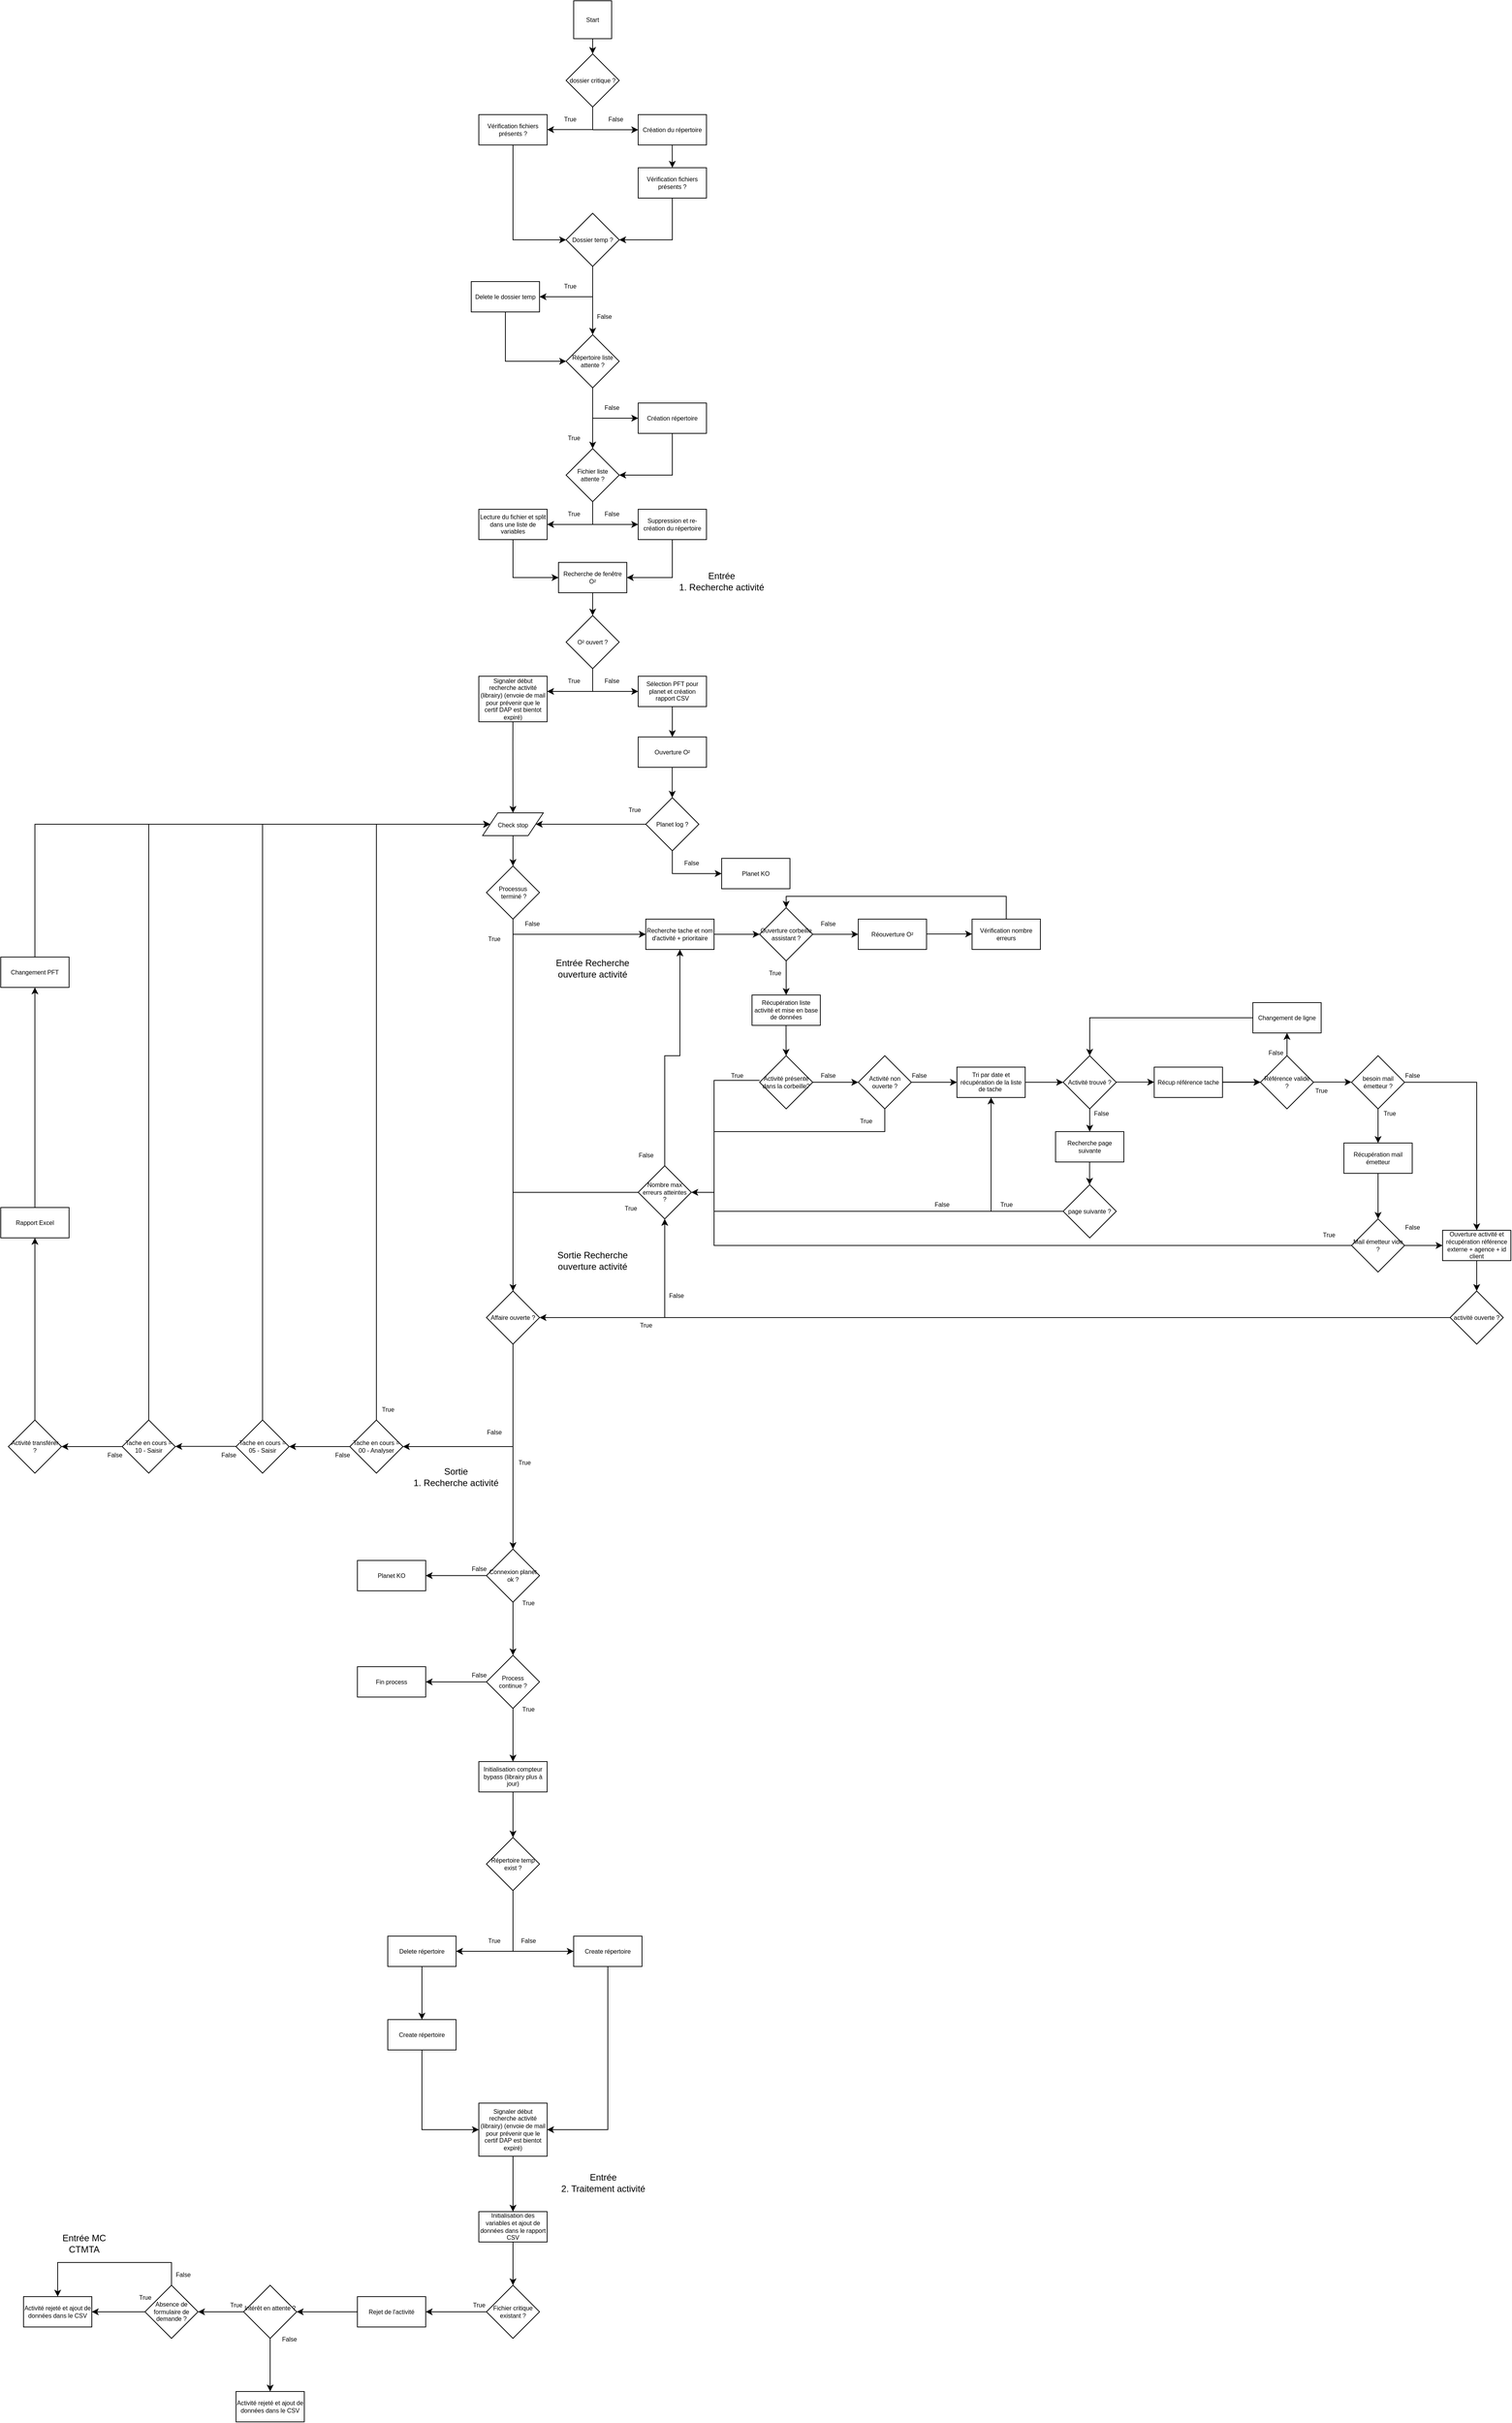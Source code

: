 <mxfile version="24.7.17">
  <diagram name="Page-1" id="cmrjsgWl-2kHwTW6C6K4">
    <mxGraphModel dx="2013" dy="721" grid="1" gridSize="10" guides="1" tooltips="1" connect="1" arrows="1" fold="1" page="1" pageScale="1" pageWidth="827" pageHeight="1169" math="0" shadow="0">
      <root>
        <mxCell id="0" />
        <mxCell id="1" parent="0" />
        <mxCell id="XlNFVyEo3Qt7Aod-6lum-1" value="dossier critique ?" style="rhombus;whiteSpace=wrap;html=1;fontSize=8;" parent="1" vertex="1">
          <mxGeometry x="365" y="80" width="70" height="70" as="geometry" />
        </mxCell>
        <mxCell id="XlNFVyEo3Qt7Aod-6lum-2" value="Start" style="whiteSpace=wrap;html=1;aspect=fixed;fontSize=8;" parent="1" vertex="1">
          <mxGeometry x="375" y="10" width="50" height="50" as="geometry" />
        </mxCell>
        <mxCell id="XlNFVyEo3Qt7Aod-6lum-3" value="" style="endArrow=classic;html=1;rounded=0;" parent="1" target="XlNFVyEo3Qt7Aod-6lum-1" edge="1">
          <mxGeometry width="50" height="50" relative="1" as="geometry">
            <mxPoint x="400" y="60" as="sourcePoint" />
            <mxPoint x="440" y="20" as="targetPoint" />
          </mxGeometry>
        </mxCell>
        <mxCell id="XlNFVyEo3Qt7Aod-6lum-4" value="Vérification fichiers présents ?" style="rounded=0;whiteSpace=wrap;html=1;fontSize=8;" parent="1" vertex="1">
          <mxGeometry x="250" y="160" width="90" height="40" as="geometry" />
        </mxCell>
        <mxCell id="XlNFVyEo3Qt7Aod-6lum-5" value="Création du répertoire" style="rounded=0;whiteSpace=wrap;html=1;fontSize=8;" parent="1" vertex="1">
          <mxGeometry x="460" y="160" width="90" height="40" as="geometry" />
        </mxCell>
        <mxCell id="XlNFVyEo3Qt7Aod-6lum-6" value="" style="endArrow=classic;html=1;rounded=0;" parent="1" edge="1">
          <mxGeometry width="50" height="50" relative="1" as="geometry">
            <mxPoint x="400" y="179.8" as="sourcePoint" />
            <mxPoint x="340" y="179.8" as="targetPoint" />
          </mxGeometry>
        </mxCell>
        <mxCell id="XlNFVyEo3Qt7Aod-6lum-7" value="" style="endArrow=classic;html=1;rounded=0;entryX=0;entryY=0.5;entryDx=0;entryDy=0;" parent="1" target="XlNFVyEo3Qt7Aod-6lum-5" edge="1">
          <mxGeometry width="50" height="50" relative="1" as="geometry">
            <mxPoint x="400" y="180" as="sourcePoint" />
            <mxPoint x="350" y="220" as="targetPoint" />
          </mxGeometry>
        </mxCell>
        <mxCell id="XlNFVyEo3Qt7Aod-6lum-8" value="" style="endArrow=classic;html=1;rounded=0;entryX=0.5;entryY=0;entryDx=0;entryDy=0;" parent="1" target="XlNFVyEo3Qt7Aod-6lum-9" edge="1">
          <mxGeometry width="50" height="50" relative="1" as="geometry">
            <mxPoint x="504.8" y="200" as="sourcePoint" />
            <mxPoint x="500" y="230" as="targetPoint" />
          </mxGeometry>
        </mxCell>
        <mxCell id="XlNFVyEo3Qt7Aod-6lum-9" value="Vérification fichiers présents ?" style="rounded=0;whiteSpace=wrap;html=1;fontSize=8;" parent="1" vertex="1">
          <mxGeometry x="460" y="230" width="90" height="40" as="geometry" />
        </mxCell>
        <mxCell id="XlNFVyEo3Qt7Aod-6lum-10" value="" style="endArrow=none;html=1;rounded=0;" parent="1" target="XlNFVyEo3Qt7Aod-6lum-1" edge="1">
          <mxGeometry width="50" height="50" relative="1" as="geometry">
            <mxPoint x="400" y="180" as="sourcePoint" />
            <mxPoint x="440" y="100" as="targetPoint" />
          </mxGeometry>
        </mxCell>
        <mxCell id="XlNFVyEo3Qt7Aod-6lum-11" value="Dossier temp ?" style="rhombus;whiteSpace=wrap;html=1;fontSize=8;" parent="1" vertex="1">
          <mxGeometry x="365" y="290" width="70" height="70" as="geometry" />
        </mxCell>
        <mxCell id="XlNFVyEo3Qt7Aod-6lum-12" value="" style="endArrow=classic;html=1;rounded=0;entryX=1;entryY=0.5;entryDx=0;entryDy=0;" parent="1" source="XlNFVyEo3Qt7Aod-6lum-9" target="XlNFVyEo3Qt7Aod-6lum-11" edge="1">
          <mxGeometry width="50" height="50" relative="1" as="geometry">
            <mxPoint x="510" y="280" as="sourcePoint" />
            <mxPoint x="400" y="220" as="targetPoint" />
            <Array as="points">
              <mxPoint x="505" y="325" />
            </Array>
          </mxGeometry>
        </mxCell>
        <mxCell id="XlNFVyEo3Qt7Aod-6lum-13" value="" style="endArrow=classic;html=1;rounded=0;" parent="1" source="XlNFVyEo3Qt7Aod-6lum-4" target="XlNFVyEo3Qt7Aod-6lum-11" edge="1">
          <mxGeometry width="50" height="50" relative="1" as="geometry">
            <mxPoint x="515" y="280" as="sourcePoint" />
            <mxPoint x="445" y="335" as="targetPoint" />
            <Array as="points">
              <mxPoint x="295" y="325" />
            </Array>
          </mxGeometry>
        </mxCell>
        <mxCell id="XlNFVyEo3Qt7Aod-6lum-14" value="&lt;font style=&quot;font-size: 8px;&quot;&gt;True&lt;/font&gt;" style="text;html=1;align=center;verticalAlign=middle;resizable=0;points=[];autosize=1;strokeColor=none;fillColor=none;" parent="1" vertex="1">
          <mxGeometry x="350" y="150" width="40" height="30" as="geometry" />
        </mxCell>
        <mxCell id="XlNFVyEo3Qt7Aod-6lum-15" value="&lt;font style=&quot;font-size: 8px;&quot;&gt;False&lt;/font&gt;" style="text;html=1;align=center;verticalAlign=middle;resizable=0;points=[];autosize=1;strokeColor=none;fillColor=none;" parent="1" vertex="1">
          <mxGeometry x="410" y="150" width="40" height="30" as="geometry" />
        </mxCell>
        <mxCell id="XlNFVyEo3Qt7Aod-6lum-16" value="" style="endArrow=classic;html=1;rounded=0;" parent="1" source="XlNFVyEo3Qt7Aod-6lum-11" edge="1">
          <mxGeometry width="50" height="50" relative="1" as="geometry">
            <mxPoint x="400" y="380" as="sourcePoint" />
            <mxPoint x="330" y="400" as="targetPoint" />
            <Array as="points">
              <mxPoint x="400" y="400" />
            </Array>
          </mxGeometry>
        </mxCell>
        <mxCell id="XlNFVyEo3Qt7Aod-6lum-17" value="Delete le dossier temp" style="rounded=0;whiteSpace=wrap;html=1;fontSize=8;" parent="1" vertex="1">
          <mxGeometry x="240" y="380" width="90" height="40" as="geometry" />
        </mxCell>
        <mxCell id="XlNFVyEo3Qt7Aod-6lum-18" value="" style="endArrow=classic;html=1;rounded=0;" parent="1" source="XlNFVyEo3Qt7Aod-6lum-11" target="XlNFVyEo3Qt7Aod-6lum-22" edge="1">
          <mxGeometry width="50" height="50" relative="1" as="geometry">
            <mxPoint x="410" y="370" as="sourcePoint" />
            <mxPoint x="400" y="480" as="targetPoint" />
            <Array as="points">
              <mxPoint x="400" y="410" />
            </Array>
          </mxGeometry>
        </mxCell>
        <mxCell id="XlNFVyEo3Qt7Aod-6lum-19" value="&lt;font style=&quot;font-size: 8px;&quot;&gt;True&lt;/font&gt;" style="text;html=1;align=center;verticalAlign=middle;resizable=0;points=[];autosize=1;strokeColor=none;fillColor=none;" parent="1" vertex="1">
          <mxGeometry x="350" y="370" width="40" height="30" as="geometry" />
        </mxCell>
        <mxCell id="XlNFVyEo3Qt7Aod-6lum-20" value="&lt;font style=&quot;font-size: 8px;&quot;&gt;False&lt;/font&gt;" style="text;html=1;align=center;verticalAlign=middle;resizable=0;points=[];autosize=1;strokeColor=none;fillColor=none;" parent="1" vertex="1">
          <mxGeometry x="395" y="410" width="40" height="30" as="geometry" />
        </mxCell>
        <mxCell id="XlNFVyEo3Qt7Aod-6lum-21" value="" style="endArrow=classic;html=1;rounded=0;" parent="1" source="XlNFVyEo3Qt7Aod-6lum-17" target="XlNFVyEo3Qt7Aod-6lum-22" edge="1">
          <mxGeometry width="50" height="50" relative="1" as="geometry">
            <mxPoint x="410" y="370" as="sourcePoint" />
            <mxPoint x="350" y="480" as="targetPoint" />
            <Array as="points">
              <mxPoint x="285" y="485" />
            </Array>
          </mxGeometry>
        </mxCell>
        <mxCell id="XlNFVyEo3Qt7Aod-6lum-22" value="Répertoire liste&lt;div&gt;attente ?&lt;/div&gt;" style="rhombus;whiteSpace=wrap;html=1;fontSize=8;" parent="1" vertex="1">
          <mxGeometry x="365" y="450" width="70" height="70" as="geometry" />
        </mxCell>
        <mxCell id="XlNFVyEo3Qt7Aod-6lum-23" value="" style="endArrow=classic;html=1;rounded=0;" parent="1" source="XlNFVyEo3Qt7Aod-6lum-22" edge="1">
          <mxGeometry width="50" height="50" relative="1" as="geometry">
            <mxPoint x="410" y="370" as="sourcePoint" />
            <mxPoint x="460" y="560" as="targetPoint" />
            <Array as="points">
              <mxPoint x="400" y="560" />
            </Array>
          </mxGeometry>
        </mxCell>
        <mxCell id="XlNFVyEo3Qt7Aod-6lum-24" value="Création répertoire" style="rounded=0;whiteSpace=wrap;html=1;fontSize=8;" parent="1" vertex="1">
          <mxGeometry x="460" y="540" width="90" height="40" as="geometry" />
        </mxCell>
        <mxCell id="XlNFVyEo3Qt7Aod-6lum-25" value="&lt;font style=&quot;font-size: 8px;&quot;&gt;False&lt;/font&gt;" style="text;html=1;align=center;verticalAlign=middle;resizable=0;points=[];autosize=1;strokeColor=none;fillColor=none;" parent="1" vertex="1">
          <mxGeometry x="405" y="530" width="40" height="30" as="geometry" />
        </mxCell>
        <mxCell id="XlNFVyEo3Qt7Aod-6lum-26" value="&lt;font style=&quot;font-size: 8px;&quot;&gt;True&lt;/font&gt;" style="text;html=1;align=center;verticalAlign=middle;resizable=0;points=[];autosize=1;strokeColor=none;fillColor=none;" parent="1" vertex="1">
          <mxGeometry x="355" y="570" width="40" height="30" as="geometry" />
        </mxCell>
        <mxCell id="XlNFVyEo3Qt7Aod-6lum-27" value="" style="endArrow=classic;html=1;rounded=0;" parent="1" source="XlNFVyEo3Qt7Aod-6lum-22" edge="1">
          <mxGeometry width="50" height="50" relative="1" as="geometry">
            <mxPoint x="410" y="530" as="sourcePoint" />
            <mxPoint x="400" y="600" as="targetPoint" />
            <Array as="points">
              <mxPoint x="400" y="570" />
            </Array>
          </mxGeometry>
        </mxCell>
        <mxCell id="XlNFVyEo3Qt7Aod-6lum-28" value="Fichier liste&lt;div&gt;attente ?&lt;/div&gt;" style="rhombus;whiteSpace=wrap;html=1;fontSize=8;" parent="1" vertex="1">
          <mxGeometry x="365" y="600" width="70" height="70" as="geometry" />
        </mxCell>
        <mxCell id="XlNFVyEo3Qt7Aod-6lum-29" value="" style="endArrow=classic;html=1;rounded=0;" parent="1" source="XlNFVyEo3Qt7Aod-6lum-28" edge="1">
          <mxGeometry width="50" height="50" relative="1" as="geometry">
            <mxPoint x="350" y="740" as="sourcePoint" />
            <mxPoint x="340" y="700" as="targetPoint" />
            <Array as="points">
              <mxPoint x="400" y="700" />
            </Array>
          </mxGeometry>
        </mxCell>
        <mxCell id="XlNFVyEo3Qt7Aod-6lum-30" value="" style="endArrow=classic;html=1;rounded=0;" parent="1" source="XlNFVyEo3Qt7Aod-6lum-28" edge="1">
          <mxGeometry width="50" height="50" relative="1" as="geometry">
            <mxPoint x="410" y="680" as="sourcePoint" />
            <mxPoint x="460" y="700" as="targetPoint" />
            <Array as="points">
              <mxPoint x="400" y="700" />
            </Array>
          </mxGeometry>
        </mxCell>
        <mxCell id="XlNFVyEo3Qt7Aod-6lum-31" value="&lt;font style=&quot;font-size: 8px;&quot;&gt;True&lt;/font&gt;" style="text;html=1;align=center;verticalAlign=middle;resizable=0;points=[];autosize=1;strokeColor=none;fillColor=none;" parent="1" vertex="1">
          <mxGeometry x="355" y="670" width="40" height="30" as="geometry" />
        </mxCell>
        <mxCell id="XlNFVyEo3Qt7Aod-6lum-32" value="&lt;font style=&quot;font-size: 8px;&quot;&gt;False&lt;/font&gt;" style="text;html=1;align=center;verticalAlign=middle;resizable=0;points=[];autosize=1;strokeColor=none;fillColor=none;" parent="1" vertex="1">
          <mxGeometry x="405" y="670" width="40" height="30" as="geometry" />
        </mxCell>
        <mxCell id="XlNFVyEo3Qt7Aod-6lum-33" value="Lecture du fichier et split dans une liste de variables" style="rounded=0;whiteSpace=wrap;html=1;fontSize=8;" parent="1" vertex="1">
          <mxGeometry x="250" y="680" width="90" height="40" as="geometry" />
        </mxCell>
        <mxCell id="XlNFVyEo3Qt7Aod-6lum-34" value="Suppression et re-création du répertoire" style="rounded=0;whiteSpace=wrap;html=1;fontSize=8;" parent="1" vertex="1">
          <mxGeometry x="460" y="680" width="90" height="40" as="geometry" />
        </mxCell>
        <mxCell id="XlNFVyEo3Qt7Aod-6lum-35" value="" style="endArrow=classic;html=1;rounded=0;" parent="1" source="XlNFVyEo3Qt7Aod-6lum-24" target="XlNFVyEo3Qt7Aod-6lum-28" edge="1">
          <mxGeometry width="50" height="50" relative="1" as="geometry">
            <mxPoint x="410" y="530" as="sourcePoint" />
            <mxPoint x="470" y="570" as="targetPoint" />
            <Array as="points">
              <mxPoint x="505" y="635" />
            </Array>
          </mxGeometry>
        </mxCell>
        <mxCell id="XlNFVyEo3Qt7Aod-6lum-36" value="" style="endArrow=classic;html=1;rounded=0;" parent="1" source="XlNFVyEo3Qt7Aod-6lum-33" target="XlNFVyEo3Qt7Aod-6lum-38" edge="1">
          <mxGeometry width="50" height="50" relative="1" as="geometry">
            <mxPoint x="350" y="740" as="sourcePoint" />
            <mxPoint x="360" y="770" as="targetPoint" />
            <Array as="points">
              <mxPoint x="295" y="770" />
            </Array>
          </mxGeometry>
        </mxCell>
        <mxCell id="XlNFVyEo3Qt7Aod-6lum-37" value="" style="endArrow=classic;html=1;rounded=0;" parent="1" source="XlNFVyEo3Qt7Aod-6lum-34" target="XlNFVyEo3Qt7Aod-6lum-38" edge="1">
          <mxGeometry width="50" height="50" relative="1" as="geometry">
            <mxPoint x="305" y="730" as="sourcePoint" />
            <mxPoint x="450" y="770" as="targetPoint" />
            <Array as="points">
              <mxPoint x="505" y="770" />
            </Array>
          </mxGeometry>
        </mxCell>
        <mxCell id="XlNFVyEo3Qt7Aod-6lum-38" value="Recherche de fenêtre O²" style="rounded=0;whiteSpace=wrap;html=1;fontSize=8;" parent="1" vertex="1">
          <mxGeometry x="355" y="750" width="90" height="40" as="geometry" />
        </mxCell>
        <mxCell id="XlNFVyEo3Qt7Aod-6lum-39" value="" style="endArrow=classic;html=1;rounded=0;" parent="1" source="XlNFVyEo3Qt7Aod-6lum-38" target="XlNFVyEo3Qt7Aod-6lum-40" edge="1">
          <mxGeometry width="50" height="50" relative="1" as="geometry">
            <mxPoint x="350" y="840" as="sourcePoint" />
            <mxPoint x="400" y="820" as="targetPoint" />
          </mxGeometry>
        </mxCell>
        <mxCell id="XlNFVyEo3Qt7Aod-6lum-40" value="O² ouvert ?" style="rhombus;whiteSpace=wrap;html=1;fontSize=8;" parent="1" vertex="1">
          <mxGeometry x="365" y="820" width="70" height="70" as="geometry" />
        </mxCell>
        <mxCell id="XlNFVyEo3Qt7Aod-6lum-41" value="" style="endArrow=classic;html=1;rounded=0;" parent="1" source="XlNFVyEo3Qt7Aod-6lum-40" edge="1">
          <mxGeometry width="50" height="50" relative="1" as="geometry">
            <mxPoint x="290" y="910" as="sourcePoint" />
            <mxPoint x="340" y="920" as="targetPoint" />
            <Array as="points">
              <mxPoint x="400" y="920" />
            </Array>
          </mxGeometry>
        </mxCell>
        <mxCell id="XlNFVyEo3Qt7Aod-6lum-42" value="Signaler début recherche activité (librairy) (envoie de mail pour prévenir que le certif DAP est bientot expiré)" style="rounded=0;whiteSpace=wrap;html=1;fontSize=8;" parent="1" vertex="1">
          <mxGeometry x="250" y="900" width="90" height="60" as="geometry" />
        </mxCell>
        <mxCell id="XlNFVyEo3Qt7Aod-6lum-43" value="&lt;font style=&quot;font-size: 8px;&quot;&gt;True&lt;/font&gt;" style="text;html=1;align=center;verticalAlign=middle;resizable=0;points=[];autosize=1;strokeColor=none;fillColor=none;" parent="1" vertex="1">
          <mxGeometry x="355" y="890" width="40" height="30" as="geometry" />
        </mxCell>
        <mxCell id="XlNFVyEo3Qt7Aod-6lum-44" value="&lt;font style=&quot;font-size: 8px;&quot;&gt;False&lt;/font&gt;" style="text;html=1;align=center;verticalAlign=middle;resizable=0;points=[];autosize=1;strokeColor=none;fillColor=none;" parent="1" vertex="1">
          <mxGeometry x="405" y="890" width="40" height="30" as="geometry" />
        </mxCell>
        <mxCell id="XlNFVyEo3Qt7Aod-6lum-45" value="" style="endArrow=classic;html=1;rounded=0;" parent="1" source="XlNFVyEo3Qt7Aod-6lum-40" edge="1">
          <mxGeometry width="50" height="50" relative="1" as="geometry">
            <mxPoint x="410" y="900" as="sourcePoint" />
            <mxPoint x="460" y="920" as="targetPoint" />
            <Array as="points">
              <mxPoint x="400" y="920" />
            </Array>
          </mxGeometry>
        </mxCell>
        <mxCell id="XlNFVyEo3Qt7Aod-6lum-46" value="Sélection PFT pour planet et création rapport CSV" style="rounded=0;whiteSpace=wrap;html=1;fontSize=8;" parent="1" vertex="1">
          <mxGeometry x="460" y="900" width="90" height="40" as="geometry" />
        </mxCell>
        <mxCell id="XlNFVyEo3Qt7Aod-6lum-47" value="" style="endArrow=classic;html=1;rounded=0;" parent="1" source="XlNFVyEo3Qt7Aod-6lum-46" edge="1">
          <mxGeometry width="50" height="50" relative="1" as="geometry">
            <mxPoint x="410" y="900" as="sourcePoint" />
            <mxPoint x="505" y="980" as="targetPoint" />
            <Array as="points">
              <mxPoint x="505" y="970" />
            </Array>
          </mxGeometry>
        </mxCell>
        <mxCell id="XlNFVyEo3Qt7Aod-6lum-48" style="edgeStyle=orthogonalEdgeStyle;rounded=0;orthogonalLoop=1;jettySize=auto;html=1;" parent="1" source="XlNFVyEo3Qt7Aod-6lum-49" target="XlNFVyEo3Qt7Aod-6lum-140" edge="1">
          <mxGeometry relative="1" as="geometry">
            <mxPoint x="350" y="1020" as="targetPoint" />
          </mxGeometry>
        </mxCell>
        <mxCell id="XlNFVyEo3Qt7Aod-6lum-49" value="Planet log ?" style="rhombus;whiteSpace=wrap;html=1;fontSize=8;" parent="1" vertex="1">
          <mxGeometry x="470" y="1060" width="70" height="70" as="geometry" />
        </mxCell>
        <mxCell id="XlNFVyEo3Qt7Aod-6lum-50" value="" style="endArrow=classic;html=1;rounded=0;" parent="1" source="XlNFVyEo3Qt7Aod-6lum-49" edge="1">
          <mxGeometry width="50" height="50" relative="1" as="geometry">
            <mxPoint x="510" y="1130" as="sourcePoint" />
            <mxPoint x="570" y="1160" as="targetPoint" />
            <Array as="points">
              <mxPoint x="505" y="1160" />
            </Array>
          </mxGeometry>
        </mxCell>
        <mxCell id="XlNFVyEo3Qt7Aod-6lum-51" value="Planet KO" style="rounded=0;whiteSpace=wrap;html=1;fontSize=8;" parent="1" vertex="1">
          <mxGeometry x="570" y="1140" width="90" height="40" as="geometry" />
        </mxCell>
        <mxCell id="XlNFVyEo3Qt7Aod-6lum-52" value="" style="endArrow=classic;html=1;rounded=0;" parent="1" source="XlNFVyEo3Qt7Aod-6lum-42" target="XlNFVyEo3Qt7Aod-6lum-140" edge="1">
          <mxGeometry width="50" height="50" relative="1" as="geometry">
            <mxPoint x="294.83" y="960" as="sourcePoint" />
            <mxPoint x="294.83" y="1000" as="targetPoint" />
            <Array as="points">
              <mxPoint x="294.83" y="990" />
            </Array>
          </mxGeometry>
        </mxCell>
        <mxCell id="XlNFVyEo3Qt7Aod-6lum-53" value="Ouverture O²" style="rounded=0;whiteSpace=wrap;html=1;fontSize=8;" parent="1" vertex="1">
          <mxGeometry x="460" y="980" width="90" height="40" as="geometry" />
        </mxCell>
        <mxCell id="XlNFVyEo3Qt7Aod-6lum-54" value="" style="endArrow=classic;html=1;rounded=0;" parent="1" edge="1">
          <mxGeometry width="50" height="50" relative="1" as="geometry">
            <mxPoint x="504.83" y="1020" as="sourcePoint" />
            <mxPoint x="504.83" y="1060" as="targetPoint" />
            <Array as="points">
              <mxPoint x="504.83" y="1050" />
            </Array>
          </mxGeometry>
        </mxCell>
        <mxCell id="XlNFVyEo3Qt7Aod-6lum-55" value="Processus&lt;br&gt;&amp;nbsp;terminé ?" style="rhombus;whiteSpace=wrap;html=1;fontSize=8;" parent="1" vertex="1">
          <mxGeometry x="260" y="1150" width="70" height="70" as="geometry" />
        </mxCell>
        <mxCell id="XlNFVyEo3Qt7Aod-6lum-56" value="&lt;font style=&quot;font-size: 8px;&quot;&gt;False&lt;/font&gt;" style="text;html=1;align=center;verticalAlign=middle;resizable=0;points=[];autosize=1;strokeColor=none;fillColor=none;" parent="1" vertex="1">
          <mxGeometry x="510" y="1130" width="40" height="30" as="geometry" />
        </mxCell>
        <mxCell id="XlNFVyEo3Qt7Aod-6lum-57" value="&lt;font style=&quot;font-size: 8px;&quot;&gt;True&lt;/font&gt;" style="text;html=1;align=center;verticalAlign=middle;resizable=0;points=[];autosize=1;strokeColor=none;fillColor=none;" parent="1" vertex="1">
          <mxGeometry x="435" y="1060" width="40" height="30" as="geometry" />
        </mxCell>
        <mxCell id="XlNFVyEo3Qt7Aod-6lum-58" value="" style="endArrow=classic;html=1;rounded=0;" parent="1" source="XlNFVyEo3Qt7Aod-6lum-55" edge="1">
          <mxGeometry width="50" height="50" relative="1" as="geometry">
            <mxPoint x="280" y="1180" as="sourcePoint" />
            <mxPoint x="470" y="1240" as="targetPoint" />
            <Array as="points">
              <mxPoint x="295" y="1240" />
            </Array>
          </mxGeometry>
        </mxCell>
        <mxCell id="XlNFVyEo3Qt7Aod-6lum-59" value="" style="endArrow=classic;html=1;rounded=0;" parent="1" source="XlNFVyEo3Qt7Aod-6lum-55" target="XlNFVyEo3Qt7Aod-6lum-125" edge="1">
          <mxGeometry width="50" height="50" relative="1" as="geometry">
            <mxPoint x="305" y="1140" as="sourcePoint" />
            <mxPoint x="295" y="1270" as="targetPoint" />
            <Array as="points">
              <mxPoint x="295" y="1240" />
            </Array>
          </mxGeometry>
        </mxCell>
        <mxCell id="XlNFVyEo3Qt7Aod-6lum-60" value="&lt;font style=&quot;font-size: 8px;&quot;&gt;False&lt;/font&gt;" style="text;html=1;align=center;verticalAlign=middle;resizable=0;points=[];autosize=1;strokeColor=none;fillColor=none;" parent="1" vertex="1">
          <mxGeometry x="300" y="1210" width="40" height="30" as="geometry" />
        </mxCell>
        <mxCell id="XlNFVyEo3Qt7Aod-6lum-61" value="&lt;font style=&quot;font-size: 8px;&quot;&gt;True&lt;/font&gt;" style="text;html=1;align=center;verticalAlign=middle;resizable=0;points=[];autosize=1;strokeColor=none;fillColor=none;" parent="1" vertex="1">
          <mxGeometry x="250" y="1230" width="40" height="30" as="geometry" />
        </mxCell>
        <mxCell id="XlNFVyEo3Qt7Aod-6lum-62" value="Recherche tache et nom d&#39;activité + prioritaire" style="rounded=0;whiteSpace=wrap;html=1;fontSize=8;" parent="1" vertex="1">
          <mxGeometry x="470" y="1220" width="90" height="40" as="geometry" />
        </mxCell>
        <mxCell id="XlNFVyEo3Qt7Aod-6lum-63" value="" style="endArrow=classic;html=1;rounded=0;" parent="1" source="XlNFVyEo3Qt7Aod-6lum-62" edge="1">
          <mxGeometry width="50" height="50" relative="1" as="geometry">
            <mxPoint x="600" y="1250" as="sourcePoint" />
            <mxPoint x="620" y="1240" as="targetPoint" />
          </mxGeometry>
        </mxCell>
        <mxCell id="XlNFVyEo3Qt7Aod-6lum-64" value="Ouverture corbeille assistant ?" style="rhombus;whiteSpace=wrap;html=1;fontSize=8;" parent="1" vertex="1">
          <mxGeometry x="620" y="1205" width="70" height="70" as="geometry" />
        </mxCell>
        <mxCell id="XlNFVyEo3Qt7Aod-6lum-65" value="" style="endArrow=classic;html=1;rounded=0;" parent="1" edge="1">
          <mxGeometry width="50" height="50" relative="1" as="geometry">
            <mxPoint x="690" y="1240" as="sourcePoint" />
            <mxPoint x="750" y="1240" as="targetPoint" />
          </mxGeometry>
        </mxCell>
        <mxCell id="XlNFVyEo3Qt7Aod-6lum-66" value="Réouverture O²" style="rounded=0;whiteSpace=wrap;html=1;fontSize=8;" parent="1" vertex="1">
          <mxGeometry x="750" y="1220" width="90" height="40" as="geometry" />
        </mxCell>
        <mxCell id="XlNFVyEo3Qt7Aod-6lum-67" value="" style="endArrow=classic;html=1;rounded=0;" parent="1" source="XlNFVyEo3Qt7Aod-6lum-78" target="XlNFVyEo3Qt7Aod-6lum-64" edge="1">
          <mxGeometry width="50" height="50" relative="1" as="geometry">
            <mxPoint x="700" y="1180" as="sourcePoint" />
            <mxPoint x="650" y="1190" as="targetPoint" />
            <Array as="points">
              <mxPoint x="945" y="1190" />
              <mxPoint x="795" y="1190" />
              <mxPoint x="655" y="1190" />
            </Array>
          </mxGeometry>
        </mxCell>
        <mxCell id="XlNFVyEo3Qt7Aod-6lum-68" value="&lt;font style=&quot;font-size: 8px;&quot;&gt;False&lt;/font&gt;" style="text;html=1;align=center;verticalAlign=middle;resizable=0;points=[];autosize=1;strokeColor=none;fillColor=none;" parent="1" vertex="1">
          <mxGeometry x="690" y="1210" width="40" height="30" as="geometry" />
        </mxCell>
        <mxCell id="XlNFVyEo3Qt7Aod-6lum-69" value="&lt;font style=&quot;font-size: 8px;&quot;&gt;True&lt;/font&gt;" style="text;html=1;align=center;verticalAlign=middle;resizable=0;points=[];autosize=1;strokeColor=none;fillColor=none;" parent="1" vertex="1">
          <mxGeometry x="620" y="1275" width="40" height="30" as="geometry" />
        </mxCell>
        <mxCell id="XlNFVyEo3Qt7Aod-6lum-70" value="" style="endArrow=classic;html=1;rounded=0;" parent="1" source="XlNFVyEo3Qt7Aod-6lum-64" edge="1">
          <mxGeometry width="50" height="50" relative="1" as="geometry">
            <mxPoint x="670" y="1325" as="sourcePoint" />
            <mxPoint x="655" y="1320" as="targetPoint" />
          </mxGeometry>
        </mxCell>
        <mxCell id="XlNFVyEo3Qt7Aod-6lum-71" value="Récupération liste activité et mise en base de données" style="rounded=0;whiteSpace=wrap;html=1;fontSize=8;" parent="1" vertex="1">
          <mxGeometry x="610" y="1320" width="90" height="40" as="geometry" />
        </mxCell>
        <mxCell id="XlNFVyEo3Qt7Aod-6lum-72" value="Activité présente dans la corbeille?" style="rhombus;whiteSpace=wrap;html=1;fontSize=8;" parent="1" vertex="1">
          <mxGeometry x="620" y="1400" width="70" height="70" as="geometry" />
        </mxCell>
        <mxCell id="XlNFVyEo3Qt7Aod-6lum-73" value="" style="endArrow=classic;html=1;rounded=0;" parent="1" target="XlNFVyEo3Qt7Aod-6lum-72" edge="1">
          <mxGeometry width="50" height="50" relative="1" as="geometry">
            <mxPoint x="654.83" y="1360" as="sourcePoint" />
            <mxPoint x="654.83" y="1405" as="targetPoint" />
          </mxGeometry>
        </mxCell>
        <mxCell id="XlNFVyEo3Qt7Aod-6lum-74" value="" style="endArrow=classic;html=1;rounded=0;" parent="1" target="XlNFVyEo3Qt7Aod-6lum-127" edge="1">
          <mxGeometry width="50" height="50" relative="1" as="geometry">
            <mxPoint x="620" y="1432.5" as="sourcePoint" />
            <mxPoint x="500" y="1580" as="targetPoint" />
            <Array as="points">
              <mxPoint x="560" y="1432.5" />
              <mxPoint x="560" y="1580" />
            </Array>
          </mxGeometry>
        </mxCell>
        <mxCell id="XlNFVyEo3Qt7Aod-6lum-75" value="&lt;font style=&quot;font-size: 8px;&quot;&gt;True&lt;/font&gt;" style="text;html=1;align=center;verticalAlign=middle;resizable=0;points=[];autosize=1;strokeColor=none;fillColor=none;" parent="1" vertex="1">
          <mxGeometry x="570" y="1410" width="40" height="30" as="geometry" />
        </mxCell>
        <mxCell id="XlNFVyEo3Qt7Aod-6lum-76" value="&lt;font style=&quot;font-size: 8px;&quot;&gt;False&lt;/font&gt;" style="text;html=1;align=center;verticalAlign=middle;resizable=0;points=[];autosize=1;strokeColor=none;fillColor=none;" parent="1" vertex="1">
          <mxGeometry x="690" y="1410" width="40" height="30" as="geometry" />
        </mxCell>
        <mxCell id="XlNFVyEo3Qt7Aod-6lum-77" value="" style="endArrow=classic;html=1;rounded=0;" parent="1" source="XlNFVyEo3Qt7Aod-6lum-72" edge="1">
          <mxGeometry width="50" height="50" relative="1" as="geometry">
            <mxPoint x="730" y="1440" as="sourcePoint" />
            <mxPoint x="750" y="1435" as="targetPoint" />
          </mxGeometry>
        </mxCell>
        <mxCell id="XlNFVyEo3Qt7Aod-6lum-78" value="Vérification nombre erreurs" style="rounded=0;whiteSpace=wrap;html=1;fontSize=8;" parent="1" vertex="1">
          <mxGeometry x="900" y="1220" width="90" height="40" as="geometry" />
        </mxCell>
        <mxCell id="XlNFVyEo3Qt7Aod-6lum-79" value="" style="endArrow=classic;html=1;rounded=0;" parent="1" edge="1">
          <mxGeometry width="50" height="50" relative="1" as="geometry">
            <mxPoint x="840" y="1239.67" as="sourcePoint" />
            <mxPoint x="900" y="1239.67" as="targetPoint" />
          </mxGeometry>
        </mxCell>
        <mxCell id="XlNFVyEo3Qt7Aod-6lum-80" value="" style="endArrow=classic;html=1;rounded=0;" parent="1" source="XlNFVyEo3Qt7Aod-6lum-81" edge="1">
          <mxGeometry width="50" height="50" relative="1" as="geometry">
            <mxPoint x="794.83" y="1490" as="sourcePoint" />
            <mxPoint x="880" y="1435" as="targetPoint" />
          </mxGeometry>
        </mxCell>
        <mxCell id="XlNFVyEo3Qt7Aod-6lum-81" value="Activité non ouverte ?" style="rhombus;whiteSpace=wrap;html=1;fontSize=8;" parent="1" vertex="1">
          <mxGeometry x="750" y="1400" width="70" height="70" as="geometry" />
        </mxCell>
        <mxCell id="XlNFVyEo3Qt7Aod-6lum-82" value="" style="endArrow=none;html=1;rounded=0;" parent="1" target="XlNFVyEo3Qt7Aod-6lum-81" edge="1">
          <mxGeometry width="50" height="50" relative="1" as="geometry">
            <mxPoint x="560" y="1435" as="sourcePoint" />
            <mxPoint x="730" y="1450" as="targetPoint" />
            <Array as="points">
              <mxPoint x="560" y="1500" />
              <mxPoint x="785" y="1500" />
            </Array>
          </mxGeometry>
        </mxCell>
        <mxCell id="XlNFVyEo3Qt7Aod-6lum-83" value="&lt;font style=&quot;font-size: 8px;&quot;&gt;True&lt;/font&gt;" style="text;html=1;align=center;verticalAlign=middle;resizable=0;points=[];autosize=1;strokeColor=none;fillColor=none;" parent="1" vertex="1">
          <mxGeometry x="740" y="1470" width="40" height="30" as="geometry" />
        </mxCell>
        <mxCell id="XlNFVyEo3Qt7Aod-6lum-84" value="&lt;font style=&quot;font-size: 8px;&quot;&gt;False&lt;/font&gt;" style="text;html=1;align=center;verticalAlign=middle;resizable=0;points=[];autosize=1;strokeColor=none;fillColor=none;rotation=0;" parent="1" vertex="1">
          <mxGeometry x="810" y="1410" width="40" height="30" as="geometry" />
        </mxCell>
        <mxCell id="XlNFVyEo3Qt7Aod-6lum-85" value="Tri par date et récupération de la liste de tache&amp;nbsp;" style="rounded=0;whiteSpace=wrap;html=1;fontSize=8;" parent="1" vertex="1">
          <mxGeometry x="880" y="1415" width="90" height="40" as="geometry" />
        </mxCell>
        <mxCell id="XlNFVyEo3Qt7Aod-6lum-86" value="" style="endArrow=classic;html=1;rounded=0;" parent="1" source="XlNFVyEo3Qt7Aod-6lum-85" edge="1">
          <mxGeometry width="50" height="50" relative="1" as="geometry">
            <mxPoint x="970" y="1520" as="sourcePoint" />
            <mxPoint x="1020" y="1435" as="targetPoint" />
          </mxGeometry>
        </mxCell>
        <mxCell id="XlNFVyEo3Qt7Aod-6lum-87" value="Activité trouvé ?" style="rhombus;whiteSpace=wrap;html=1;fontSize=8;" parent="1" vertex="1">
          <mxGeometry x="1020" y="1400" width="70" height="70" as="geometry" />
        </mxCell>
        <mxCell id="XlNFVyEo3Qt7Aod-6lum-88" value="" style="endArrow=classic;html=1;rounded=0;" parent="1" source="XlNFVyEo3Qt7Aod-6lum-90" edge="1">
          <mxGeometry width="50" height="50" relative="1" as="geometry">
            <mxPoint x="990" y="1500" as="sourcePoint" />
            <mxPoint x="1055" y="1510" as="targetPoint" />
          </mxGeometry>
        </mxCell>
        <mxCell id="XlNFVyEo3Qt7Aod-6lum-89" value="" style="endArrow=classic;html=1;rounded=0;" parent="1" source="XlNFVyEo3Qt7Aod-6lum-87" target="XlNFVyEo3Qt7Aod-6lum-90" edge="1">
          <mxGeometry width="50" height="50" relative="1" as="geometry">
            <mxPoint x="1055" y="1470" as="sourcePoint" />
            <mxPoint x="1055" y="1510" as="targetPoint" />
          </mxGeometry>
        </mxCell>
        <mxCell id="XlNFVyEo3Qt7Aod-6lum-90" value="Recherche page suivante" style="rounded=0;whiteSpace=wrap;html=1;fontSize=8;" parent="1" vertex="1">
          <mxGeometry x="1010" y="1500" width="90" height="40" as="geometry" />
        </mxCell>
        <mxCell id="XlNFVyEo3Qt7Aod-6lum-91" value="&lt;font style=&quot;font-size: 8px;&quot;&gt;False&lt;/font&gt;" style="text;html=1;align=center;verticalAlign=middle;resizable=0;points=[];autosize=1;strokeColor=none;fillColor=none;rotation=0;" parent="1" vertex="1">
          <mxGeometry x="1050" y="1460" width="40" height="30" as="geometry" />
        </mxCell>
        <mxCell id="XlNFVyEo3Qt7Aod-6lum-92" value="page suivante ?" style="rhombus;whiteSpace=wrap;html=1;fontSize=8;" parent="1" vertex="1">
          <mxGeometry x="1020" y="1570" width="70" height="70" as="geometry" />
        </mxCell>
        <mxCell id="XlNFVyEo3Qt7Aod-6lum-93" value="" style="endArrow=classic;html=1;rounded=0;" parent="1" edge="1">
          <mxGeometry width="50" height="50" relative="1" as="geometry">
            <mxPoint x="1054.83" y="1540" as="sourcePoint" />
            <mxPoint x="1054.83" y="1570" as="targetPoint" />
          </mxGeometry>
        </mxCell>
        <mxCell id="XlNFVyEo3Qt7Aod-6lum-94" value="" style="endArrow=classic;html=1;rounded=0;" parent="1" source="XlNFVyEo3Qt7Aod-6lum-92" target="XlNFVyEo3Qt7Aod-6lum-85" edge="1">
          <mxGeometry width="50" height="50" relative="1" as="geometry">
            <mxPoint x="990" y="1580" as="sourcePoint" />
            <mxPoint x="1040" y="1530" as="targetPoint" />
            <Array as="points">
              <mxPoint x="925" y="1605" />
            </Array>
          </mxGeometry>
        </mxCell>
        <mxCell id="XlNFVyEo3Qt7Aod-6lum-95" value="&lt;font style=&quot;font-size: 8px;&quot;&gt;True&lt;/font&gt;" style="text;html=1;align=center;verticalAlign=middle;resizable=0;points=[];autosize=1;strokeColor=none;fillColor=none;" parent="1" vertex="1">
          <mxGeometry x="925" y="1580" width="40" height="30" as="geometry" />
        </mxCell>
        <mxCell id="XlNFVyEo3Qt7Aod-6lum-96" value="" style="endArrow=none;html=1;rounded=0;" parent="1" target="XlNFVyEo3Qt7Aod-6lum-92" edge="1">
          <mxGeometry width="50" height="50" relative="1" as="geometry">
            <mxPoint x="560" y="1500" as="sourcePoint" />
            <mxPoint x="865" y="1575" as="targetPoint" />
            <Array as="points">
              <mxPoint x="560" y="1605" />
              <mxPoint x="865" y="1605" />
            </Array>
          </mxGeometry>
        </mxCell>
        <mxCell id="XlNFVyEo3Qt7Aod-6lum-97" value="&lt;font style=&quot;font-size: 8px;&quot;&gt;False&lt;/font&gt;" style="text;html=1;align=center;verticalAlign=middle;resizable=0;points=[];autosize=1;strokeColor=none;fillColor=none;rotation=0;" parent="1" vertex="1">
          <mxGeometry x="840" y="1580" width="40" height="30" as="geometry" />
        </mxCell>
        <mxCell id="XlNFVyEo3Qt7Aod-6lum-98" value="" style="edgeStyle=orthogonalEdgeStyle;rounded=0;orthogonalLoop=1;jettySize=auto;html=1;" parent="1" source="XlNFVyEo3Qt7Aod-6lum-99" target="XlNFVyEo3Qt7Aod-6lum-101" edge="1">
          <mxGeometry relative="1" as="geometry" />
        </mxCell>
        <mxCell id="XlNFVyEo3Qt7Aod-6lum-99" value="Récup référence tache" style="rounded=0;whiteSpace=wrap;html=1;fontSize=8;" parent="1" vertex="1">
          <mxGeometry x="1140" y="1415" width="90" height="40" as="geometry" />
        </mxCell>
        <mxCell id="XlNFVyEo3Qt7Aod-6lum-100" value="" style="endArrow=classic;html=1;rounded=0;" parent="1" edge="1">
          <mxGeometry width="50" height="50" relative="1" as="geometry">
            <mxPoint x="1090" y="1434.76" as="sourcePoint" />
            <mxPoint x="1140" y="1434.76" as="targetPoint" />
          </mxGeometry>
        </mxCell>
        <mxCell id="XlNFVyEo3Qt7Aod-6lum-101" value="Référence valide &lt;br&gt;&lt;div&gt;?&lt;/div&gt;" style="rhombus;whiteSpace=wrap;html=1;fontSize=8;" parent="1" vertex="1">
          <mxGeometry x="1280" y="1400" width="70" height="70" as="geometry" />
        </mxCell>
        <mxCell id="XlNFVyEo3Qt7Aod-6lum-102" value="" style="endArrow=classic;html=1;rounded=0;" parent="1" edge="1">
          <mxGeometry width="50" height="50" relative="1" as="geometry">
            <mxPoint x="1230" y="1434.76" as="sourcePoint" />
            <mxPoint x="1280" y="1434.76" as="targetPoint" />
          </mxGeometry>
        </mxCell>
        <mxCell id="XlNFVyEo3Qt7Aod-6lum-103" value="Changement de ligne" style="rounded=0;whiteSpace=wrap;html=1;fontSize=8;" parent="1" vertex="1">
          <mxGeometry x="1270" y="1330" width="90" height="40" as="geometry" />
        </mxCell>
        <mxCell id="XlNFVyEo3Qt7Aod-6lum-104" value="" style="endArrow=classic;html=1;rounded=0;" parent="1" source="XlNFVyEo3Qt7Aod-6lum-101" target="XlNFVyEo3Qt7Aod-6lum-103" edge="1">
          <mxGeometry width="50" height="50" relative="1" as="geometry">
            <mxPoint x="1314.76" y="1470" as="sourcePoint" />
            <mxPoint x="1314.76" y="1500" as="targetPoint" />
          </mxGeometry>
        </mxCell>
        <mxCell id="XlNFVyEo3Qt7Aod-6lum-105" value="" style="endArrow=classic;html=1;rounded=0;" parent="1" source="XlNFVyEo3Qt7Aod-6lum-103" target="XlNFVyEo3Qt7Aod-6lum-87" edge="1">
          <mxGeometry width="50" height="50" relative="1" as="geometry">
            <mxPoint x="1140" y="1360" as="sourcePoint" />
            <mxPoint x="1190" y="1360" as="targetPoint" />
            <Array as="points">
              <mxPoint x="1055" y="1350" />
            </Array>
          </mxGeometry>
        </mxCell>
        <mxCell id="XlNFVyEo3Qt7Aod-6lum-106" value="besoin mail émetteur ?" style="rhombus;whiteSpace=wrap;html=1;fontSize=8;" parent="1" vertex="1">
          <mxGeometry x="1400" y="1400" width="70" height="70" as="geometry" />
        </mxCell>
        <mxCell id="XlNFVyEo3Qt7Aod-6lum-107" value="" style="endArrow=classic;html=1;rounded=0;" parent="1" edge="1">
          <mxGeometry width="50" height="50" relative="1" as="geometry">
            <mxPoint x="1350" y="1434.72" as="sourcePoint" />
            <mxPoint x="1400" y="1434.72" as="targetPoint" />
          </mxGeometry>
        </mxCell>
        <mxCell id="XlNFVyEo3Qt7Aod-6lum-108" value="&lt;font style=&quot;font-size: 8px;&quot;&gt;False&lt;/font&gt;" style="text;html=1;align=center;verticalAlign=middle;resizable=0;points=[];autosize=1;strokeColor=none;fillColor=none;rotation=0;" parent="1" vertex="1">
          <mxGeometry x="1280" y="1380" width="40" height="30" as="geometry" />
        </mxCell>
        <mxCell id="XlNFVyEo3Qt7Aod-6lum-109" value="&lt;font style=&quot;font-size: 8px;&quot;&gt;True&lt;/font&gt;" style="text;html=1;align=center;verticalAlign=middle;resizable=0;points=[];autosize=1;strokeColor=none;fillColor=none;" parent="1" vertex="1">
          <mxGeometry x="1340" y="1430" width="40" height="30" as="geometry" />
        </mxCell>
        <mxCell id="XlNFVyEo3Qt7Aod-6lum-110" value="" style="endArrow=classic;html=1;rounded=0;" parent="1" source="XlNFVyEo3Qt7Aod-6lum-106" target="XlNFVyEo3Qt7Aod-6lum-111" edge="1">
          <mxGeometry width="50" height="50" relative="1" as="geometry">
            <mxPoint x="1410" y="1500" as="sourcePoint" />
            <mxPoint x="1435" y="1500" as="targetPoint" />
          </mxGeometry>
        </mxCell>
        <mxCell id="XlNFVyEo3Qt7Aod-6lum-111" value="Récupération mail émetteur" style="rounded=0;whiteSpace=wrap;html=1;fontSize=8;" parent="1" vertex="1">
          <mxGeometry x="1390" y="1515" width="90" height="40" as="geometry" />
        </mxCell>
        <mxCell id="XlNFVyEo3Qt7Aod-6lum-112" value="Mail émetteur vide&lt;br&gt;?" style="rhombus;whiteSpace=wrap;html=1;fontSize=8;" parent="1" vertex="1">
          <mxGeometry x="1400" y="1615" width="70" height="70" as="geometry" />
        </mxCell>
        <mxCell id="XlNFVyEo3Qt7Aod-6lum-113" value="" style="endArrow=classic;html=1;rounded=0;" parent="1" source="XlNFVyEo3Qt7Aod-6lum-111" target="XlNFVyEo3Qt7Aod-6lum-112" edge="1">
          <mxGeometry width="50" height="50" relative="1" as="geometry">
            <mxPoint x="1445" y="1480" as="sourcePoint" />
            <mxPoint x="1445" y="1525" as="targetPoint" />
          </mxGeometry>
        </mxCell>
        <mxCell id="XlNFVyEo3Qt7Aod-6lum-114" value="&lt;div&gt;Ouverture activité et récupération référence externe + agence + id client&lt;/div&gt;" style="rounded=0;whiteSpace=wrap;html=1;fontSize=8;" parent="1" vertex="1">
          <mxGeometry x="1520" y="1630" width="90" height="40" as="geometry" />
        </mxCell>
        <mxCell id="XlNFVyEo3Qt7Aod-6lum-115" value="" style="endArrow=classic;html=1;rounded=0;" parent="1" source="XlNFVyEo3Qt7Aod-6lum-106" target="XlNFVyEo3Qt7Aod-6lum-114" edge="1">
          <mxGeometry width="50" height="50" relative="1" as="geometry">
            <mxPoint x="1489.998" y="1470.002" as="sourcePoint" />
            <mxPoint x="1593.21" y="1628.79" as="targetPoint" />
            <Array as="points">
              <mxPoint x="1565" y="1435" />
            </Array>
          </mxGeometry>
        </mxCell>
        <mxCell id="XlNFVyEo3Qt7Aod-6lum-116" value="" style="endArrow=classic;html=1;rounded=0;" parent="1" source="XlNFVyEo3Qt7Aod-6lum-112" target="XlNFVyEo3Qt7Aod-6lum-114" edge="1">
          <mxGeometry width="50" height="50" relative="1" as="geometry">
            <mxPoint x="1510" y="1572.5" as="sourcePoint" />
            <mxPoint x="1510" y="1617.5" as="targetPoint" />
          </mxGeometry>
        </mxCell>
        <mxCell id="XlNFVyEo3Qt7Aod-6lum-117" value="&lt;font style=&quot;font-size: 8px;&quot;&gt;True&lt;/font&gt;" style="text;html=1;align=center;verticalAlign=middle;resizable=0;points=[];autosize=1;strokeColor=none;fillColor=none;" parent="1" vertex="1">
          <mxGeometry x="1430" y="1460" width="40" height="30" as="geometry" />
        </mxCell>
        <mxCell id="XlNFVyEo3Qt7Aod-6lum-118" value="&lt;font style=&quot;font-size: 8px;&quot;&gt;False&lt;/font&gt;" style="text;html=1;align=center;verticalAlign=middle;resizable=0;points=[];autosize=1;strokeColor=none;fillColor=none;rotation=0;" parent="1" vertex="1">
          <mxGeometry x="1460" y="1410" width="40" height="30" as="geometry" />
        </mxCell>
        <mxCell id="XlNFVyEo3Qt7Aod-6lum-119" value="&lt;font style=&quot;font-size: 8px;&quot;&gt;False&lt;/font&gt;" style="text;html=1;align=center;verticalAlign=middle;resizable=0;points=[];autosize=1;strokeColor=none;fillColor=none;rotation=0;" parent="1" vertex="1">
          <mxGeometry x="1460" y="1610" width="40" height="30" as="geometry" />
        </mxCell>
        <mxCell id="XlNFVyEo3Qt7Aod-6lum-120" value="" style="endArrow=none;html=1;rounded=0;" parent="1" target="XlNFVyEo3Qt7Aod-6lum-112" edge="1">
          <mxGeometry width="50" height="50" relative="1" as="geometry">
            <mxPoint x="560" y="1600" as="sourcePoint" />
            <mxPoint x="1400" y="1640" as="targetPoint" />
            <Array as="points">
              <mxPoint x="560" y="1650" />
            </Array>
          </mxGeometry>
        </mxCell>
        <mxCell id="XlNFVyEo3Qt7Aod-6lum-121" value="activité ouverte ?" style="rhombus;whiteSpace=wrap;html=1;fontSize=8;" parent="1" vertex="1">
          <mxGeometry x="1530" y="1710" width="70" height="70" as="geometry" />
        </mxCell>
        <mxCell id="XlNFVyEo3Qt7Aod-6lum-122" value="" style="endArrow=classic;html=1;rounded=0;" parent="1" target="XlNFVyEo3Qt7Aod-6lum-121" edge="1">
          <mxGeometry width="50" height="50" relative="1" as="geometry">
            <mxPoint x="1565" y="1670" as="sourcePoint" />
            <mxPoint x="1530" y="1700" as="targetPoint" />
          </mxGeometry>
        </mxCell>
        <mxCell id="XlNFVyEo3Qt7Aod-6lum-123" value="&lt;font style=&quot;font-size: 8px;&quot;&gt;True&lt;/font&gt;" style="text;html=1;align=center;verticalAlign=middle;resizable=0;points=[];autosize=1;strokeColor=none;fillColor=none;" parent="1" vertex="1">
          <mxGeometry x="1350" y="1620" width="40" height="30" as="geometry" />
        </mxCell>
        <mxCell id="XlNFVyEo3Qt7Aod-6lum-124" value="" style="endArrow=none;html=1;rounded=0;" parent="1" target="XlNFVyEo3Qt7Aod-6lum-125" edge="1">
          <mxGeometry width="50" height="50" relative="1" as="geometry">
            <mxPoint x="290" y="1745" as="sourcePoint" />
            <mxPoint x="1530" y="1745" as="targetPoint" />
          </mxGeometry>
        </mxCell>
        <mxCell id="XlNFVyEo3Qt7Aod-6lum-125" value="Affaire ouverte ?" style="rhombus;whiteSpace=wrap;html=1;fontSize=8;" parent="1" vertex="1">
          <mxGeometry x="260" y="1710" width="70" height="70" as="geometry" />
        </mxCell>
        <mxCell id="XlNFVyEo3Qt7Aod-6lum-126" value="" style="endArrow=classic;html=1;rounded=0;" parent="1" source="XlNFVyEo3Qt7Aod-6lum-121" target="XlNFVyEo3Qt7Aod-6lum-125" edge="1">
          <mxGeometry width="50" height="50" relative="1" as="geometry">
            <mxPoint x="840" y="1770" as="sourcePoint" />
            <mxPoint x="890" y="1720" as="targetPoint" />
          </mxGeometry>
        </mxCell>
        <mxCell id="XlNFVyEo3Qt7Aod-6lum-127" value="Nombre max erreurs atteintes&lt;br&gt;?" style="rhombus;whiteSpace=wrap;html=1;fontSize=8;" parent="1" vertex="1">
          <mxGeometry x="460" y="1545" width="70" height="70" as="geometry" />
        </mxCell>
        <mxCell id="XlNFVyEo3Qt7Aod-6lum-128" value="" style="endArrow=classic;html=1;rounded=0;" parent="1" source="XlNFVyEo3Qt7Aod-6lum-127" target="XlNFVyEo3Qt7Aod-6lum-62" edge="1">
          <mxGeometry width="50" height="50" relative="1" as="geometry">
            <mxPoint x="170" y="1420" as="sourcePoint" />
            <mxPoint x="220" y="1370" as="targetPoint" />
            <Array as="points">
              <mxPoint x="495" y="1400" />
              <mxPoint x="515" y="1400" />
            </Array>
          </mxGeometry>
        </mxCell>
        <mxCell id="XlNFVyEo3Qt7Aod-6lum-129" value="" style="endArrow=none;html=1;rounded=0;" parent="1" source="XlNFVyEo3Qt7Aod-6lum-125" target="XlNFVyEo3Qt7Aod-6lum-127" edge="1">
          <mxGeometry width="50" height="50" relative="1" as="geometry">
            <mxPoint x="290" y="1580" as="sourcePoint" />
            <mxPoint x="460" y="1630" as="targetPoint" />
            <Array as="points">
              <mxPoint x="295" y="1580" />
            </Array>
          </mxGeometry>
        </mxCell>
        <mxCell id="XlNFVyEo3Qt7Aod-6lum-130" value="&lt;font style=&quot;font-size: 8px;&quot;&gt;True&lt;/font&gt;" style="text;html=1;align=center;verticalAlign=middle;resizable=0;points=[];autosize=1;strokeColor=none;fillColor=none;" parent="1" vertex="1">
          <mxGeometry x="430" y="1585" width="40" height="30" as="geometry" />
        </mxCell>
        <mxCell id="XlNFVyEo3Qt7Aod-6lum-131" value="&lt;font style=&quot;font-size: 8px;&quot;&gt;False&lt;/font&gt;" style="text;html=1;align=center;verticalAlign=middle;resizable=0;points=[];autosize=1;strokeColor=none;fillColor=none;" parent="1" vertex="1">
          <mxGeometry x="450" y="1515" width="40" height="30" as="geometry" />
        </mxCell>
        <mxCell id="XlNFVyEo3Qt7Aod-6lum-132" value="" style="endArrow=classic;html=1;rounded=0;" parent="1" source="XlNFVyEo3Qt7Aod-6lum-125" target="XlNFVyEo3Qt7Aod-6lum-164" edge="1">
          <mxGeometry width="50" height="50" relative="1" as="geometry">
            <mxPoint x="560" y="1810" as="sourcePoint" />
            <mxPoint x="295" y="2050" as="targetPoint" />
          </mxGeometry>
        </mxCell>
        <mxCell id="XlNFVyEo3Qt7Aod-6lum-133" value="" style="endArrow=classic;html=1;rounded=0;" parent="1" source="XlNFVyEo3Qt7Aod-6lum-125" target="XlNFVyEo3Qt7Aod-6lum-138" edge="1">
          <mxGeometry width="50" height="50" relative="1" as="geometry">
            <mxPoint x="430" y="1870" as="sourcePoint" />
            <mxPoint x="120" y="1960" as="targetPoint" />
            <Array as="points">
              <mxPoint x="295" y="1915" />
            </Array>
          </mxGeometry>
        </mxCell>
        <mxCell id="XlNFVyEo3Qt7Aod-6lum-134" value="&lt;span style=&quot;color: rgba(0, 0, 0, 0); font-family: monospace; font-size: 0px; text-align: start; text-wrap: nowrap;&quot;&gt;%3CmxGraphModel%3E%3Croot%3E%3CmxCell%20id%3D%220%22%2F%3E%3CmxCell%20id%3D%221%22%20parent%3D%220%22%2F%3E%3CmxCell%20id%3D%222%22%20value%3D%22Entr%C3%A9e%20Recherche%20ouverture%20activit%C3%A9%22%20style%3D%22text%3Bhtml%3D1%3Balign%3Dcenter%3BverticalAlign%3Dmiddle%3BwhiteSpace%3Dwrap%3Brounded%3D0%3B%22%20vertex%3D%221%22%20parent%3D%221%22%3E%3CmxGeometry%20x%3D%22335%22%20y%3D%221260%22%20width%3D%22110%22%20height%3D%2230%22%20as%3D%22geometry%22%2F%3E%3C%2FmxCell%3E%3C%2Froot%3E%3C%2FmxGraphModel%3E&lt;/span&gt;" style="text;html=1;align=center;verticalAlign=middle;whiteSpace=wrap;rounded=0;" parent="1" vertex="1">
          <mxGeometry x="355" y="1700" width="110" height="30" as="geometry" />
        </mxCell>
        <mxCell id="XlNFVyEo3Qt7Aod-6lum-135" value="Entrée Recherche ouverture activité" style="text;html=1;align=center;verticalAlign=middle;whiteSpace=wrap;rounded=0;" parent="1" vertex="1">
          <mxGeometry x="345" y="1270" width="110" height="30" as="geometry" />
        </mxCell>
        <mxCell id="XlNFVyEo3Qt7Aod-6lum-136" value="Sortie Recherche ouverture activité" style="text;html=1;align=center;verticalAlign=middle;whiteSpace=wrap;rounded=0;" parent="1" vertex="1">
          <mxGeometry x="345" y="1655" width="110" height="30" as="geometry" />
        </mxCell>
        <mxCell id="XlNFVyEo3Qt7Aod-6lum-137" value="Entrée &lt;br&gt;1. Recherche activité" style="text;html=1;align=center;verticalAlign=middle;whiteSpace=wrap;rounded=0;" parent="1" vertex="1">
          <mxGeometry x="510" y="760" width="120" height="30" as="geometry" />
        </mxCell>
        <mxCell id="XlNFVyEo3Qt7Aod-6lum-138" value="Tache en cours = 00 - Analyser" style="rhombus;whiteSpace=wrap;html=1;fontSize=8;" parent="1" vertex="1">
          <mxGeometry x="80" y="1880" width="70" height="70" as="geometry" />
        </mxCell>
        <mxCell id="XlNFVyEo3Qt7Aod-6lum-139" value="" style="endArrow=classic;html=1;rounded=0;" parent="1" source="XlNFVyEo3Qt7Aod-6lum-138" target="XlNFVyEo3Qt7Aod-6lum-140" edge="1">
          <mxGeometry width="50" height="50" relative="1" as="geometry">
            <mxPoint x="305" y="1790" as="sourcePoint" />
            <mxPoint x="160" y="1925" as="targetPoint" />
            <Array as="points">
              <mxPoint x="115" y="1095" />
            </Array>
          </mxGeometry>
        </mxCell>
        <mxCell id="XlNFVyEo3Qt7Aod-6lum-140" value="&lt;font style=&quot;font-size: 8px;&quot;&gt;Check stop&lt;/font&gt;" style="shape=parallelogram;perimeter=parallelogramPerimeter;whiteSpace=wrap;html=1;fixedSize=1;" parent="1" vertex="1">
          <mxGeometry x="255" y="1080" width="80" height="30" as="geometry" />
        </mxCell>
        <mxCell id="XlNFVyEo3Qt7Aod-6lum-141" value="" style="endArrow=classic;html=1;rounded=0;" parent="1" source="XlNFVyEo3Qt7Aod-6lum-140" target="XlNFVyEo3Qt7Aod-6lum-55" edge="1">
          <mxGeometry width="50" height="50" relative="1" as="geometry">
            <mxPoint x="350" y="1130" as="sourcePoint" />
            <mxPoint x="400" y="1080" as="targetPoint" />
          </mxGeometry>
        </mxCell>
        <mxCell id="XlNFVyEo3Qt7Aod-6lum-142" value="&lt;font style=&quot;font-size: 8px;&quot;&gt;True&lt;/font&gt;" style="text;html=1;align=center;verticalAlign=middle;resizable=0;points=[];autosize=1;strokeColor=none;fillColor=none;" parent="1" vertex="1">
          <mxGeometry x="110" y="1850" width="40" height="30" as="geometry" />
        </mxCell>
        <mxCell id="XlNFVyEo3Qt7Aod-6lum-143" value="&lt;font style=&quot;font-size: 8px;&quot;&gt;False&lt;/font&gt;" style="text;html=1;align=center;verticalAlign=middle;resizable=0;points=[];autosize=1;strokeColor=none;fillColor=none;" parent="1" vertex="1">
          <mxGeometry x="50" y="1910" width="40" height="30" as="geometry" />
        </mxCell>
        <mxCell id="XlNFVyEo3Qt7Aod-6lum-144" value="" style="endArrow=classic;html=1;rounded=0;" parent="1" source="XlNFVyEo3Qt7Aod-6lum-121" target="XlNFVyEo3Qt7Aod-6lum-127" edge="1">
          <mxGeometry width="50" height="50" relative="1" as="geometry">
            <mxPoint x="1540" y="1755" as="sourcePoint" />
            <mxPoint x="340" y="1755" as="targetPoint" />
            <Array as="points">
              <mxPoint x="495" y="1745" />
            </Array>
          </mxGeometry>
        </mxCell>
        <mxCell id="XlNFVyEo3Qt7Aod-6lum-145" value="&lt;font style=&quot;font-size: 8px;&quot;&gt;True&lt;/font&gt;" style="text;html=1;align=center;verticalAlign=middle;resizable=0;points=[];autosize=1;strokeColor=none;fillColor=none;" parent="1" vertex="1">
          <mxGeometry x="450" y="1739" width="40" height="30" as="geometry" />
        </mxCell>
        <mxCell id="XlNFVyEo3Qt7Aod-6lum-146" value="&lt;font style=&quot;font-size: 8px;&quot;&gt;False&lt;/font&gt;" style="text;html=1;align=center;verticalAlign=middle;resizable=0;points=[];autosize=1;strokeColor=none;fillColor=none;" parent="1" vertex="1">
          <mxGeometry x="490" y="1700" width="40" height="30" as="geometry" />
        </mxCell>
        <mxCell id="XlNFVyEo3Qt7Aod-6lum-147" value="&lt;font style=&quot;font-size: 8px;&quot;&gt;True&lt;/font&gt;" style="text;html=1;align=center;verticalAlign=middle;resizable=0;points=[];autosize=1;strokeColor=none;fillColor=none;" parent="1" vertex="1">
          <mxGeometry x="290" y="1920" width="40" height="30" as="geometry" />
        </mxCell>
        <mxCell id="XlNFVyEo3Qt7Aod-6lum-148" value="&lt;font style=&quot;font-size: 8px;&quot;&gt;False&lt;/font&gt;" style="text;html=1;align=center;verticalAlign=middle;resizable=0;points=[];autosize=1;strokeColor=none;fillColor=none;" parent="1" vertex="1">
          <mxGeometry x="250" y="1880" width="40" height="30" as="geometry" />
        </mxCell>
        <mxCell id="XlNFVyEo3Qt7Aod-6lum-149" value="Tache en cours = 05&lt;span style=&quot;background-color: initial;&quot;&gt;&amp;nbsp;- Saisir&lt;/span&gt;" style="rhombus;whiteSpace=wrap;html=1;fontSize=8;" parent="1" vertex="1">
          <mxGeometry x="-70" y="1880" width="70" height="70" as="geometry" />
        </mxCell>
        <mxCell id="XlNFVyEo3Qt7Aod-6lum-150" value="" style="endArrow=classic;html=1;rounded=0;" parent="1" source="XlNFVyEo3Qt7Aod-6lum-138" target="XlNFVyEo3Qt7Aod-6lum-149" edge="1">
          <mxGeometry width="50" height="50" relative="1" as="geometry">
            <mxPoint x="50" y="1920" as="sourcePoint" />
            <mxPoint x="100" y="1870" as="targetPoint" />
          </mxGeometry>
        </mxCell>
        <mxCell id="XlNFVyEo3Qt7Aod-6lum-151" value="Tache en cours = 10&lt;span style=&quot;background-color: initial;&quot;&gt;&amp;nbsp;- Saisir&lt;/span&gt;" style="rhombus;whiteSpace=wrap;html=1;fontSize=8;" parent="1" vertex="1">
          <mxGeometry x="-220" y="1880" width="70" height="70" as="geometry" />
        </mxCell>
        <mxCell id="XlNFVyEo3Qt7Aod-6lum-152" value="" style="endArrow=classic;html=1;rounded=0;" parent="1" edge="1">
          <mxGeometry width="50" height="50" relative="1" as="geometry">
            <mxPoint x="-70" y="1914.77" as="sourcePoint" />
            <mxPoint x="-150" y="1914.77" as="targetPoint" />
          </mxGeometry>
        </mxCell>
        <mxCell id="XlNFVyEo3Qt7Aod-6lum-153" value="&lt;font style=&quot;font-size: 8px;&quot;&gt;False&lt;/font&gt;" style="text;html=1;align=center;verticalAlign=middle;resizable=0;points=[];autosize=1;strokeColor=none;fillColor=none;" parent="1" vertex="1">
          <mxGeometry x="-100" y="1910" width="40" height="30" as="geometry" />
        </mxCell>
        <mxCell id="XlNFVyEo3Qt7Aod-6lum-154" value="" style="endArrow=classic;html=1;rounded=0;" parent="1" source="XlNFVyEo3Qt7Aod-6lum-149" target="XlNFVyEo3Qt7Aod-6lum-140" edge="1">
          <mxGeometry width="50" height="50" relative="1" as="geometry">
            <mxPoint x="-40" y="1875" as="sourcePoint" />
            <mxPoint x="110" y="1090" as="targetPoint" />
            <Array as="points">
              <mxPoint x="-35" y="1095" />
            </Array>
          </mxGeometry>
        </mxCell>
        <mxCell id="XlNFVyEo3Qt7Aod-6lum-155" value="Activité transférer ?" style="rhombus;whiteSpace=wrap;html=1;fontSize=8;" parent="1" vertex="1">
          <mxGeometry x="-370" y="1880" width="70" height="70" as="geometry" />
        </mxCell>
        <mxCell id="XlNFVyEo3Qt7Aod-6lum-156" value="" style="endArrow=classic;html=1;rounded=0;" parent="1" source="XlNFVyEo3Qt7Aod-6lum-151" target="XlNFVyEo3Qt7Aod-6lum-155" edge="1">
          <mxGeometry width="50" height="50" relative="1" as="geometry">
            <mxPoint x="-220" y="1914.5" as="sourcePoint" />
            <mxPoint x="-300" y="1914.5" as="targetPoint" />
          </mxGeometry>
        </mxCell>
        <mxCell id="XlNFVyEo3Qt7Aod-6lum-157" value="&lt;font style=&quot;font-size: 8px;&quot;&gt;False&lt;/font&gt;" style="text;html=1;align=center;verticalAlign=middle;resizable=0;points=[];autosize=1;strokeColor=none;fillColor=none;" parent="1" vertex="1">
          <mxGeometry x="-250" y="1910" width="40" height="30" as="geometry" />
        </mxCell>
        <mxCell id="XlNFVyEo3Qt7Aod-6lum-158" value="" style="endArrow=classic;html=1;rounded=0;" parent="1" source="XlNFVyEo3Qt7Aod-6lum-155" target="XlNFVyEo3Qt7Aod-6lum-159" edge="1">
          <mxGeometry width="50" height="50" relative="1" as="geometry">
            <mxPoint x="-190" y="1850" as="sourcePoint" />
            <mxPoint x="-335" y="1560" as="targetPoint" />
          </mxGeometry>
        </mxCell>
        <mxCell id="XlNFVyEo3Qt7Aod-6lum-159" value="Rapport Excel" style="rounded=0;whiteSpace=wrap;html=1;fontSize=8;" parent="1" vertex="1">
          <mxGeometry x="-380" y="1600" width="90" height="40" as="geometry" />
        </mxCell>
        <mxCell id="XlNFVyEo3Qt7Aod-6lum-160" value="" style="endArrow=classic;html=1;rounded=0;" parent="1" source="XlNFVyEo3Qt7Aod-6lum-159" target="XlNFVyEo3Qt7Aod-6lum-161" edge="1">
          <mxGeometry width="50" height="50" relative="1" as="geometry">
            <mxPoint x="-50" y="1550" as="sourcePoint" />
            <mxPoint x="-335" y="1220" as="targetPoint" />
          </mxGeometry>
        </mxCell>
        <mxCell id="XlNFVyEo3Qt7Aod-6lum-161" value="Changement PFT" style="rounded=0;whiteSpace=wrap;html=1;fontSize=8;" parent="1" vertex="1">
          <mxGeometry x="-380" y="1270" width="90" height="40" as="geometry" />
        </mxCell>
        <mxCell id="XlNFVyEo3Qt7Aod-6lum-162" value="" style="endArrow=classic;html=1;rounded=0;" parent="1" source="XlNFVyEo3Qt7Aod-6lum-161" target="XlNFVyEo3Qt7Aod-6lum-140" edge="1">
          <mxGeometry width="50" height="50" relative="1" as="geometry">
            <mxPoint x="-180" y="1230" as="sourcePoint" />
            <mxPoint x="-130" y="1180" as="targetPoint" />
            <Array as="points">
              <mxPoint x="-335" y="1095" />
            </Array>
          </mxGeometry>
        </mxCell>
        <mxCell id="XlNFVyEo3Qt7Aod-6lum-163" value="" style="endArrow=classic;html=1;rounded=0;" parent="1" source="XlNFVyEo3Qt7Aod-6lum-151" target="XlNFVyEo3Qt7Aod-6lum-140" edge="1">
          <mxGeometry width="50" height="50" relative="1" as="geometry">
            <mxPoint x="-185" y="1875" as="sourcePoint" />
            <mxPoint x="115" y="1090" as="targetPoint" />
            <Array as="points">
              <mxPoint x="-185" y="1095" />
            </Array>
          </mxGeometry>
        </mxCell>
        <mxCell id="XlNFVyEo3Qt7Aod-6lum-164" value="Connexion planet ok ?" style="rhombus;whiteSpace=wrap;html=1;fontSize=8;" parent="1" vertex="1">
          <mxGeometry x="260" y="2050" width="70" height="70" as="geometry" />
        </mxCell>
        <mxCell id="XlNFVyEo3Qt7Aod-6lum-165" value="Sortie&lt;br&gt;1. Recherche activité" style="text;html=1;align=center;verticalAlign=middle;whiteSpace=wrap;rounded=0;" parent="1" vertex="1">
          <mxGeometry x="160" y="1940" width="120" height="30" as="geometry" />
        </mxCell>
        <mxCell id="XlNFVyEo3Qt7Aod-6lum-166" value="" style="endArrow=classic;html=1;rounded=0;" parent="1" source="XlNFVyEo3Qt7Aod-6lum-164" target="XlNFVyEo3Qt7Aod-6lum-167" edge="1">
          <mxGeometry width="50" height="50" relative="1" as="geometry">
            <mxPoint x="430" y="2160" as="sourcePoint" />
            <mxPoint x="180" y="2085" as="targetPoint" />
          </mxGeometry>
        </mxCell>
        <mxCell id="XlNFVyEo3Qt7Aod-6lum-167" value="Planet KO" style="rounded=0;whiteSpace=wrap;html=1;fontSize=8;" parent="1" vertex="1">
          <mxGeometry x="90" y="2065" width="90" height="40" as="geometry" />
        </mxCell>
        <mxCell id="XlNFVyEo3Qt7Aod-6lum-168" value="" style="endArrow=classic;html=1;rounded=0;" parent="1" source="XlNFVyEo3Qt7Aod-6lum-164" target="XlNFVyEo3Qt7Aod-6lum-169" edge="1">
          <mxGeometry width="50" height="50" relative="1" as="geometry">
            <mxPoint x="430" y="2060" as="sourcePoint" />
            <mxPoint x="295" y="2190" as="targetPoint" />
          </mxGeometry>
        </mxCell>
        <mxCell id="XlNFVyEo3Qt7Aod-6lum-169" value="Process &lt;br&gt;continue ?" style="rhombus;whiteSpace=wrap;html=1;fontSize=8;" parent="1" vertex="1">
          <mxGeometry x="260" y="2190" width="70" height="70" as="geometry" />
        </mxCell>
        <mxCell id="XlNFVyEo3Qt7Aod-6lum-170" value="&lt;font style=&quot;font-size: 8px;&quot;&gt;True&lt;/font&gt;" style="text;html=1;align=center;verticalAlign=middle;resizable=0;points=[];autosize=1;strokeColor=none;fillColor=none;" parent="1" vertex="1">
          <mxGeometry x="295" y="2105" width="40" height="30" as="geometry" />
        </mxCell>
        <mxCell id="XlNFVyEo3Qt7Aod-6lum-171" value="&lt;font style=&quot;font-size: 8px;&quot;&gt;False&lt;/font&gt;" style="text;html=1;align=center;verticalAlign=middle;resizable=0;points=[];autosize=1;strokeColor=none;fillColor=none;" parent="1" vertex="1">
          <mxGeometry x="230" y="2060" width="40" height="30" as="geometry" />
        </mxCell>
        <mxCell id="XlNFVyEo3Qt7Aod-6lum-172" value="" style="endArrow=classic;html=1;rounded=0;" parent="1" source="XlNFVyEo3Qt7Aod-6lum-174" edge="1">
          <mxGeometry width="50" height="50" relative="1" as="geometry">
            <mxPoint x="260" y="2224.58" as="sourcePoint" />
            <mxPoint x="180" y="2224.58" as="targetPoint" />
          </mxGeometry>
        </mxCell>
        <mxCell id="XlNFVyEo3Qt7Aod-6lum-173" value="" style="endArrow=classic;html=1;rounded=0;" parent="1" source="XlNFVyEo3Qt7Aod-6lum-169" target="XlNFVyEo3Qt7Aod-6lum-174" edge="1">
          <mxGeometry width="50" height="50" relative="1" as="geometry">
            <mxPoint x="260" y="2225" as="sourcePoint" />
            <mxPoint x="180" y="2224.58" as="targetPoint" />
          </mxGeometry>
        </mxCell>
        <mxCell id="XlNFVyEo3Qt7Aod-6lum-174" value="Fin process" style="rounded=0;whiteSpace=wrap;html=1;fontSize=8;" parent="1" vertex="1">
          <mxGeometry x="90" y="2205" width="90" height="40" as="geometry" />
        </mxCell>
        <mxCell id="XlNFVyEo3Qt7Aod-6lum-175" value="&lt;font style=&quot;font-size: 8px;&quot;&gt;False&lt;/font&gt;" style="text;html=1;align=center;verticalAlign=middle;resizable=0;points=[];autosize=1;strokeColor=none;fillColor=none;" parent="1" vertex="1">
          <mxGeometry x="230" y="2200" width="40" height="30" as="geometry" />
        </mxCell>
        <mxCell id="XlNFVyEo3Qt7Aod-6lum-176" value="&lt;font style=&quot;font-size: 8px;&quot;&gt;True&lt;/font&gt;" style="text;html=1;align=center;verticalAlign=middle;resizable=0;points=[];autosize=1;strokeColor=none;fillColor=none;" parent="1" vertex="1">
          <mxGeometry x="295" y="2245" width="40" height="30" as="geometry" />
        </mxCell>
        <mxCell id="XlNFVyEo3Qt7Aod-6lum-177" value="" style="endArrow=classic;html=1;rounded=0;" parent="1" source="XlNFVyEo3Qt7Aod-6lum-169" target="XlNFVyEo3Qt7Aod-6lum-178" edge="1">
          <mxGeometry width="50" height="50" relative="1" as="geometry">
            <mxPoint x="295" y="2260" as="sourcePoint" />
            <mxPoint x="295" y="2330" as="targetPoint" />
          </mxGeometry>
        </mxCell>
        <mxCell id="XlNFVyEo3Qt7Aod-6lum-178" value="Initialisation compteur bypass (librairy plus à jour)" style="rounded=0;whiteSpace=wrap;html=1;fontSize=8;" parent="1" vertex="1">
          <mxGeometry x="250" y="2330" width="90" height="40" as="geometry" />
        </mxCell>
        <mxCell id="XlNFVyEo3Qt7Aod-6lum-179" value="Répertoire temp exist ?" style="rhombus;whiteSpace=wrap;html=1;fontSize=8;" parent="1" vertex="1">
          <mxGeometry x="260" y="2430" width="70" height="70" as="geometry" />
        </mxCell>
        <mxCell id="XlNFVyEo3Qt7Aod-6lum-180" value="" style="endArrow=classic;html=1;rounded=0;" parent="1" source="XlNFVyEo3Qt7Aod-6lum-178" target="XlNFVyEo3Qt7Aod-6lum-179" edge="1">
          <mxGeometry width="50" height="50" relative="1" as="geometry">
            <mxPoint x="300" y="2390" as="sourcePoint" />
            <mxPoint x="300" y="2460" as="targetPoint" />
          </mxGeometry>
        </mxCell>
        <mxCell id="XlNFVyEo3Qt7Aod-6lum-181" value="Create répertoire" style="rounded=0;whiteSpace=wrap;html=1;fontSize=8;" parent="1" vertex="1">
          <mxGeometry x="375" y="2560" width="90" height="40" as="geometry" />
        </mxCell>
        <mxCell id="XlNFVyEo3Qt7Aod-6lum-182" value="Delete répertoire" style="rounded=0;whiteSpace=wrap;html=1;fontSize=8;" parent="1" vertex="1">
          <mxGeometry x="130" y="2560" width="90" height="40" as="geometry" />
        </mxCell>
        <mxCell id="XlNFVyEo3Qt7Aod-6lum-183" value="" style="endArrow=classic;html=1;rounded=0;" parent="1" source="XlNFVyEo3Qt7Aod-6lum-179" target="XlNFVyEo3Qt7Aod-6lum-181" edge="1">
          <mxGeometry width="50" height="50" relative="1" as="geometry">
            <mxPoint x="295" y="2510" as="sourcePoint" />
            <mxPoint x="295" y="2570" as="targetPoint" />
            <Array as="points">
              <mxPoint x="295" y="2580" />
            </Array>
          </mxGeometry>
        </mxCell>
        <mxCell id="XlNFVyEo3Qt7Aod-6lum-184" value="&lt;font style=&quot;font-size: 8px;&quot;&gt;True&lt;/font&gt;" style="text;html=1;align=center;verticalAlign=middle;resizable=0;points=[];autosize=1;strokeColor=none;fillColor=none;" parent="1" vertex="1">
          <mxGeometry x="250" y="2550" width="40" height="30" as="geometry" />
        </mxCell>
        <mxCell id="XlNFVyEo3Qt7Aod-6lum-185" value="&lt;font style=&quot;font-size: 8px;&quot;&gt;False&lt;/font&gt;" style="text;html=1;align=center;verticalAlign=middle;resizable=0;points=[];autosize=1;strokeColor=none;fillColor=none;" parent="1" vertex="1">
          <mxGeometry x="295" y="2550" width="40" height="30" as="geometry" />
        </mxCell>
        <mxCell id="XlNFVyEo3Qt7Aod-6lum-186" value="" style="endArrow=classic;html=1;rounded=0;" parent="1" source="XlNFVyEo3Qt7Aod-6lum-179" target="XlNFVyEo3Qt7Aod-6lum-182" edge="1">
          <mxGeometry width="50" height="50" relative="1" as="geometry">
            <mxPoint x="305" y="2510" as="sourcePoint" />
            <mxPoint x="385" y="2590" as="targetPoint" />
            <Array as="points">
              <mxPoint x="295" y="2580" />
            </Array>
          </mxGeometry>
        </mxCell>
        <mxCell id="XlNFVyEo3Qt7Aod-6lum-187" value="" style="endArrow=classic;html=1;rounded=0;" parent="1" source="XlNFVyEo3Qt7Aod-6lum-182" edge="1">
          <mxGeometry width="50" height="50" relative="1" as="geometry">
            <mxPoint x="305" y="2510" as="sourcePoint" />
            <mxPoint x="175" y="2670" as="targetPoint" />
            <Array as="points">
              <mxPoint x="175" y="2640" />
            </Array>
          </mxGeometry>
        </mxCell>
        <mxCell id="XlNFVyEo3Qt7Aod-6lum-188" value="Signaler début recherche activité (librairy) (envoie de mail pour prévenir que le certif DAP est bientot expiré)" style="rounded=0;whiteSpace=wrap;html=1;fontSize=8;" parent="1" vertex="1">
          <mxGeometry x="250" y="2780" width="90" height="70" as="geometry" />
        </mxCell>
        <mxCell id="XlNFVyEo3Qt7Aod-6lum-189" value="" style="endArrow=classic;html=1;rounded=0;" parent="1" target="XlNFVyEo3Qt7Aod-6lum-188" edge="1">
          <mxGeometry width="50" height="50" relative="1" as="geometry">
            <mxPoint x="175" y="2710" as="sourcePoint" />
            <mxPoint x="185" y="2680" as="targetPoint" />
            <Array as="points">
              <mxPoint x="175" y="2815" />
            </Array>
          </mxGeometry>
        </mxCell>
        <mxCell id="XlNFVyEo3Qt7Aod-6lum-190" value="" style="endArrow=classic;html=1;rounded=0;" parent="1" source="XlNFVyEo3Qt7Aod-6lum-181" target="XlNFVyEo3Qt7Aod-6lum-188" edge="1">
          <mxGeometry width="50" height="50" relative="1" as="geometry">
            <mxPoint x="185" y="2720" as="sourcePoint" />
            <mxPoint x="260" y="2825" as="targetPoint" />
            <Array as="points">
              <mxPoint x="420" y="2815" />
            </Array>
          </mxGeometry>
        </mxCell>
        <mxCell id="XlNFVyEo3Qt7Aod-6lum-191" value="Entrée &lt;br&gt;2. Traitement activité" style="text;html=1;align=center;verticalAlign=middle;whiteSpace=wrap;rounded=0;" parent="1" vertex="1">
          <mxGeometry x="354" y="2870" width="120" height="30" as="geometry" />
        </mxCell>
        <mxCell id="XlNFVyEo3Qt7Aod-6lum-192" value="Create répertoire" style="rounded=0;whiteSpace=wrap;html=1;fontSize=8;" parent="1" vertex="1">
          <mxGeometry x="130" y="2670" width="90" height="40" as="geometry" />
        </mxCell>
        <mxCell id="XlNFVyEo3Qt7Aod-6lum-193" value="Initialisation des variables et ajout de données dans le rapport CSV" style="rounded=0;whiteSpace=wrap;html=1;fontSize=8;" parent="1" vertex="1">
          <mxGeometry x="250" y="2923" width="90" height="40" as="geometry" />
        </mxCell>
        <mxCell id="XlNFVyEo3Qt7Aod-6lum-194" value="" style="endArrow=classic;html=1;rounded=0;" parent="1" source="XlNFVyEo3Qt7Aod-6lum-188" target="XlNFVyEo3Qt7Aod-6lum-193" edge="1">
          <mxGeometry width="50" height="50" relative="1" as="geometry">
            <mxPoint x="310" y="2870" as="sourcePoint" />
            <mxPoint x="360" y="2820" as="targetPoint" />
          </mxGeometry>
        </mxCell>
        <mxCell id="XlNFVyEo3Qt7Aod-6lum-195" value="Fichier critique existant ?" style="rhombus;whiteSpace=wrap;html=1;fontSize=8;" parent="1" vertex="1">
          <mxGeometry x="260" y="3020" width="70" height="70" as="geometry" />
        </mxCell>
        <mxCell id="XlNFVyEo3Qt7Aod-6lum-196" value="" style="endArrow=classic;html=1;rounded=0;" parent="1" source="XlNFVyEo3Qt7Aod-6lum-193" target="XlNFVyEo3Qt7Aod-6lum-195" edge="1">
          <mxGeometry width="50" height="50" relative="1" as="geometry">
            <mxPoint x="294.33" y="2970" as="sourcePoint" />
            <mxPoint x="294.33" y="3043" as="targetPoint" />
          </mxGeometry>
        </mxCell>
        <mxCell id="XlNFVyEo3Qt7Aod-6lum-197" value="" style="endArrow=classic;html=1;rounded=0;" parent="1" source="XlNFVyEo3Qt7Aod-6lum-195" target="XlNFVyEo3Qt7Aod-6lum-198" edge="1">
          <mxGeometry width="50" height="50" relative="1" as="geometry">
            <mxPoint x="310" y="3070" as="sourcePoint" />
            <mxPoint x="180" y="3055" as="targetPoint" />
          </mxGeometry>
        </mxCell>
        <mxCell id="XlNFVyEo3Qt7Aod-6lum-198" value="Rejet de l&#39;activité" style="rounded=0;whiteSpace=wrap;html=1;fontSize=8;" parent="1" vertex="1">
          <mxGeometry x="90" y="3035" width="90" height="40" as="geometry" />
        </mxCell>
        <mxCell id="XlNFVyEo3Qt7Aod-6lum-199" value="Intérêt en attente ?&lt;div&gt;&lt;br&gt;&lt;/div&gt;" style="rhombus;whiteSpace=wrap;html=1;fontSize=8;" parent="1" vertex="1">
          <mxGeometry x="-60" y="3020" width="70" height="70" as="geometry" />
        </mxCell>
        <mxCell id="XlNFVyEo3Qt7Aod-6lum-200" value="" style="endArrow=classic;html=1;rounded=0;" parent="1" source="XlNFVyEo3Qt7Aod-6lum-198" target="XlNFVyEo3Qt7Aod-6lum-199" edge="1">
          <mxGeometry width="50" height="50" relative="1" as="geometry">
            <mxPoint x="90" y="3054.67" as="sourcePoint" />
            <mxPoint x="10" y="3054.67" as="targetPoint" />
          </mxGeometry>
        </mxCell>
        <mxCell id="XlNFVyEo3Qt7Aod-6lum-201" value="&lt;font style=&quot;font-size: 8px;&quot;&gt;True&lt;/font&gt;" style="text;html=1;align=center;verticalAlign=middle;resizable=0;points=[];autosize=1;strokeColor=none;fillColor=none;" parent="1" vertex="1">
          <mxGeometry x="230" y="3030" width="40" height="30" as="geometry" />
        </mxCell>
        <mxCell id="XlNFVyEo3Qt7Aod-6lum-202" value="&lt;font style=&quot;font-size: 8px;&quot;&gt;True&lt;/font&gt;" style="text;html=1;align=center;verticalAlign=middle;resizable=0;points=[];autosize=1;strokeColor=none;fillColor=none;" parent="1" vertex="1">
          <mxGeometry x="-90" y="3030" width="40" height="30" as="geometry" />
        </mxCell>
        <mxCell id="XlNFVyEo3Qt7Aod-6lum-203" value="&lt;font style=&quot;font-size: 8px;&quot;&gt;False&lt;/font&gt;" style="text;html=1;align=center;verticalAlign=middle;resizable=0;points=[];autosize=1;strokeColor=none;fillColor=none;" parent="1" vertex="1">
          <mxGeometry x="-20" y="3075" width="40" height="30" as="geometry" />
        </mxCell>
        <mxCell id="XlNFVyEo3Qt7Aod-6lum-204" value="" style="endArrow=classic;html=1;rounded=0;" parent="1" source="XlNFVyEo3Qt7Aod-6lum-199" edge="1">
          <mxGeometry width="50" height="50" relative="1" as="geometry">
            <mxPoint x="60" y="3050" as="sourcePoint" />
            <mxPoint x="-25" y="3160" as="targetPoint" />
          </mxGeometry>
        </mxCell>
        <mxCell id="XlNFVyEo3Qt7Aod-6lum-205" value="Activité rejeté et ajout de données dans le CSV" style="rounded=0;whiteSpace=wrap;html=1;fontSize=8;" parent="1" vertex="1">
          <mxGeometry x="-70" y="3160" width="90" height="40" as="geometry" />
        </mxCell>
        <mxCell id="XlNFVyEo3Qt7Aod-6lum-206" value="" style="endArrow=classic;html=1;rounded=0;" parent="1" source="XlNFVyEo3Qt7Aod-6lum-199" target="XlNFVyEo3Qt7Aod-6lum-207" edge="1">
          <mxGeometry width="50" height="50" relative="1" as="geometry">
            <mxPoint x="-110" y="3060" as="sourcePoint" />
            <mxPoint x="-120" y="3055" as="targetPoint" />
          </mxGeometry>
        </mxCell>
        <mxCell id="XlNFVyEo3Qt7Aod-6lum-207" value="&lt;div&gt;Absence de formulaire de demande ?&lt;/div&gt;" style="rhombus;whiteSpace=wrap;html=1;fontSize=8;" parent="1" vertex="1">
          <mxGeometry x="-190" y="3020" width="70" height="70" as="geometry" />
        </mxCell>
        <mxCell id="XlNFVyEo3Qt7Aod-6lum-208" value="&lt;font style=&quot;font-size: 8px;&quot;&gt;True&lt;/font&gt;" style="text;html=1;align=center;verticalAlign=middle;resizable=0;points=[];autosize=1;strokeColor=none;fillColor=none;" parent="1" vertex="1">
          <mxGeometry x="-210" y="3020" width="40" height="30" as="geometry" />
        </mxCell>
        <mxCell id="XlNFVyEo3Qt7Aod-6lum-209" value="&lt;font style=&quot;font-size: 8px;&quot;&gt;False&lt;/font&gt;" style="text;html=1;align=center;verticalAlign=middle;resizable=0;points=[];autosize=1;strokeColor=none;fillColor=none;" parent="1" vertex="1">
          <mxGeometry x="-160" y="2990" width="40" height="30" as="geometry" />
        </mxCell>
        <mxCell id="XlNFVyEo3Qt7Aod-6lum-210" value="" style="endArrow=classic;html=1;rounded=0;" parent="1" source="XlNFVyEo3Qt7Aod-6lum-207" target="XlNFVyEo3Qt7Aod-6lum-211" edge="1">
          <mxGeometry width="50" height="50" relative="1" as="geometry">
            <mxPoint x="-110" y="3060" as="sourcePoint" />
            <mxPoint x="-220" y="3010" as="targetPoint" />
            <Array as="points">
              <mxPoint x="-155" y="2990" />
              <mxPoint x="-305" y="2990" />
            </Array>
          </mxGeometry>
        </mxCell>
        <mxCell id="XlNFVyEo3Qt7Aod-6lum-211" value="Activité rejeté et ajout de données dans le CSV" style="rounded=0;whiteSpace=wrap;html=1;fontSize=8;" parent="1" vertex="1">
          <mxGeometry x="-350" y="3035" width="90" height="40" as="geometry" />
        </mxCell>
        <mxCell id="XlNFVyEo3Qt7Aod-6lum-212" value="" style="endArrow=classic;html=1;rounded=0;" parent="1" source="XlNFVyEo3Qt7Aod-6lum-207" target="XlNFVyEo3Qt7Aod-6lum-211" edge="1">
          <mxGeometry width="50" height="50" relative="1" as="geometry">
            <mxPoint x="-200" y="3054.78" as="sourcePoint" />
            <mxPoint x="-260" y="3054.78" as="targetPoint" />
          </mxGeometry>
        </mxCell>
        <mxCell id="XlNFVyEo3Qt7Aod-6lum-213" value="Entrée MC&lt;br&gt;CTMTA" style="text;html=1;align=center;verticalAlign=middle;whiteSpace=wrap;rounded=0;" parent="1" vertex="1">
          <mxGeometry x="-330" y="2950" width="120" height="30" as="geometry" />
        </mxCell>
      </root>
    </mxGraphModel>
  </diagram>
</mxfile>
